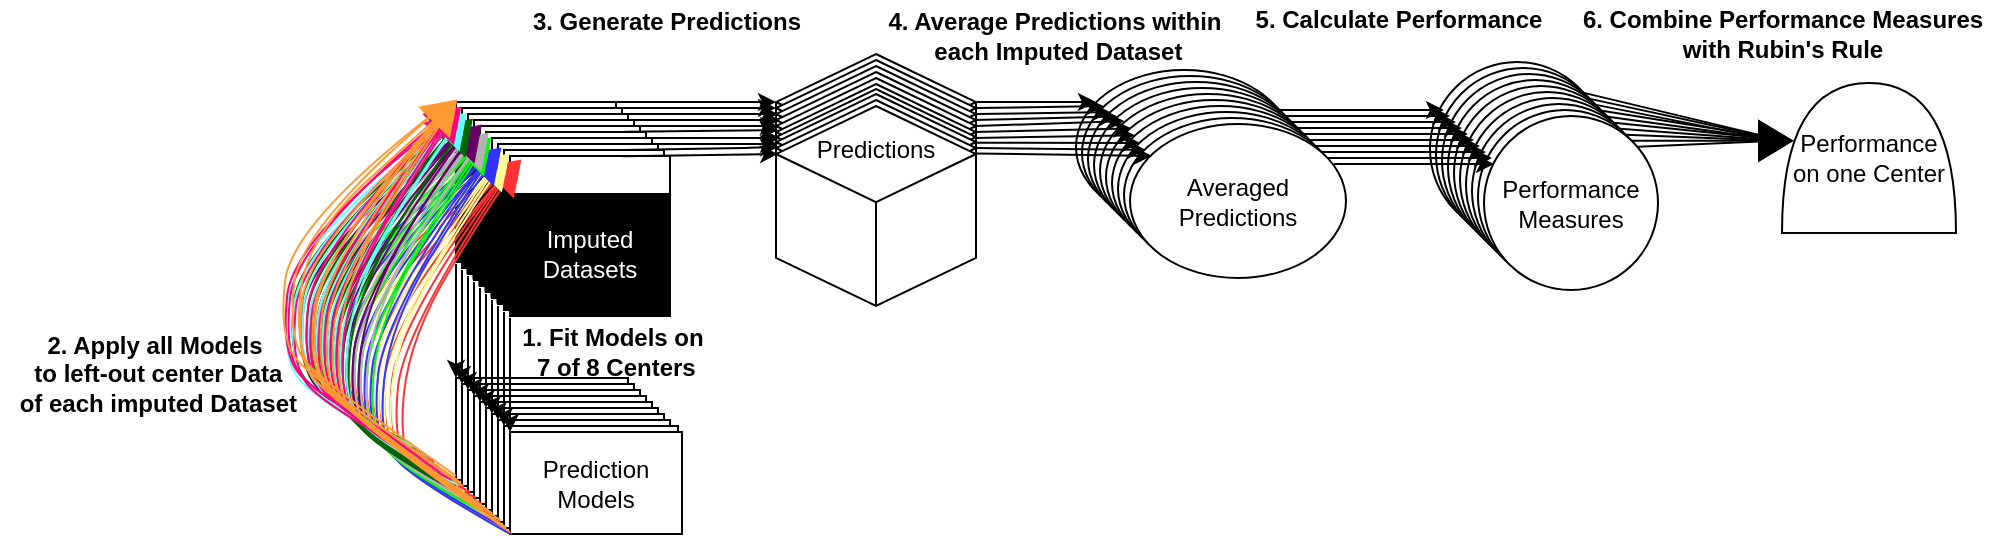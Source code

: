 <mxfile version="15.5.8" type="github">
  <diagram id="qTMZLpoKYqZFFdBukqcE" name="Page-1">
    <mxGraphModel dx="1188" dy="688" grid="1" gridSize="1" guides="1" tooltips="1" connect="1" arrows="1" fold="1" page="1" pageScale="1" pageWidth="827" pageHeight="1169" math="0" shadow="0">
      <root>
        <mxCell id="0" />
        <mxCell id="1" parent="0" />
        <mxCell id="gojqi_-S6UOqzGE8VvXa-165" value="" style="ellipse;whiteSpace=wrap;html=1;" vertex="1" parent="1">
          <mxGeometry x="583" y="95" width="108" height="77" as="geometry" />
        </mxCell>
        <mxCell id="gojqi_-S6UOqzGE8VvXa-166" value="" style="ellipse;whiteSpace=wrap;html=1;" vertex="1" parent="1">
          <mxGeometry x="586" y="98" width="108" height="77" as="geometry" />
        </mxCell>
        <mxCell id="gojqi_-S6UOqzGE8VvXa-167" value="" style="ellipse;whiteSpace=wrap;html=1;" vertex="1" parent="1">
          <mxGeometry x="589" y="101" width="108" height="77" as="geometry" />
        </mxCell>
        <mxCell id="gojqi_-S6UOqzGE8VvXa-168" value="" style="ellipse;whiteSpace=wrap;html=1;" vertex="1" parent="1">
          <mxGeometry x="592" y="104" width="108" height="77" as="geometry" />
        </mxCell>
        <mxCell id="gojqi_-S6UOqzGE8VvXa-169" value="" style="ellipse;whiteSpace=wrap;html=1;" vertex="1" parent="1">
          <mxGeometry x="595" y="107" width="108" height="77" as="geometry" />
        </mxCell>
        <mxCell id="gojqi_-S6UOqzGE8VvXa-170" value="" style="ellipse;whiteSpace=wrap;html=1;" vertex="1" parent="1">
          <mxGeometry x="598" y="110" width="108" height="77" as="geometry" />
        </mxCell>
        <mxCell id="gojqi_-S6UOqzGE8VvXa-171" value="" style="ellipse;whiteSpace=wrap;html=1;" vertex="1" parent="1">
          <mxGeometry x="601" y="113" width="108" height="77" as="geometry" />
        </mxCell>
        <mxCell id="gojqi_-S6UOqzGE8VvXa-172" value="" style="ellipse;whiteSpace=wrap;html=1;" vertex="1" parent="1">
          <mxGeometry x="604" y="116" width="108" height="77" as="geometry" />
        </mxCell>
        <mxCell id="gojqi_-S6UOqzGE8VvXa-173" value="" style="ellipse;whiteSpace=wrap;html=1;" vertex="1" parent="1">
          <mxGeometry x="607" y="119" width="108" height="77" as="geometry" />
        </mxCell>
        <mxCell id="gojqi_-S6UOqzGE8VvXa-176" value="Averaged&lt;br&gt;Predictions" style="ellipse;whiteSpace=wrap;html=1;" vertex="1" parent="1">
          <mxGeometry x="610" y="122" width="108" height="77" as="geometry" />
        </mxCell>
        <mxCell id="gojqi_-S6UOqzGE8VvXa-133" value="" style="whiteSpace=wrap;html=1;shape=mxgraph.basic.isocube;isoAngle=15;fontColor=#FFFFFF;strokeColor=#000000;fillColor=default;" vertex="1" parent="1">
          <mxGeometry x="433" y="87" width="100" height="100" as="geometry" />
        </mxCell>
        <mxCell id="gojqi_-S6UOqzGE8VvXa-142" value="" style="whiteSpace=wrap;html=1;shape=mxgraph.basic.isocube;isoAngle=15;fontColor=#FFFFFF;strokeColor=#000000;fillColor=default;" vertex="1" parent="1">
          <mxGeometry x="433" y="90" width="100" height="100" as="geometry" />
        </mxCell>
        <mxCell id="gojqi_-S6UOqzGE8VvXa-144" value="" style="whiteSpace=wrap;html=1;shape=mxgraph.basic.isocube;isoAngle=15;fontColor=#FFFFFF;strokeColor=#000000;fillColor=default;" vertex="1" parent="1">
          <mxGeometry x="433" y="93" width="100" height="100" as="geometry" />
        </mxCell>
        <mxCell id="gojqi_-S6UOqzGE8VvXa-145" value="" style="whiteSpace=wrap;html=1;shape=mxgraph.basic.isocube;isoAngle=15;fontColor=#FFFFFF;strokeColor=#000000;fillColor=default;" vertex="1" parent="1">
          <mxGeometry x="433" y="96" width="100" height="100" as="geometry" />
        </mxCell>
        <mxCell id="gojqi_-S6UOqzGE8VvXa-146" value="" style="whiteSpace=wrap;html=1;shape=mxgraph.basic.isocube;isoAngle=15;fontColor=#FFFFFF;strokeColor=#000000;fillColor=default;" vertex="1" parent="1">
          <mxGeometry x="433" y="99" width="100" height="100" as="geometry" />
        </mxCell>
        <mxCell id="gojqi_-S6UOqzGE8VvXa-147" value="" style="whiteSpace=wrap;html=1;shape=mxgraph.basic.isocube;isoAngle=15;fontColor=#FFFFFF;strokeColor=#000000;fillColor=default;" vertex="1" parent="1">
          <mxGeometry x="433" y="102" width="100" height="100" as="geometry" />
        </mxCell>
        <mxCell id="gojqi_-S6UOqzGE8VvXa-148" value="" style="whiteSpace=wrap;html=1;shape=mxgraph.basic.isocube;isoAngle=15;fontColor=#FFFFFF;strokeColor=#000000;fillColor=default;" vertex="1" parent="1">
          <mxGeometry x="433" y="104.5" width="100" height="100" as="geometry" />
        </mxCell>
        <mxCell id="gojqi_-S6UOqzGE8VvXa-149" value="" style="whiteSpace=wrap;html=1;shape=mxgraph.basic.isocube;isoAngle=15;fontColor=#FFFFFF;strokeColor=#000000;fillColor=default;" vertex="1" parent="1">
          <mxGeometry x="433" y="107" width="100" height="100" as="geometry" />
        </mxCell>
        <mxCell id="gojqi_-S6UOqzGE8VvXa-150" value="" style="whiteSpace=wrap;html=1;shape=mxgraph.basic.isocube;isoAngle=15;fontColor=#FFFFFF;strokeColor=#000000;fillColor=default;" vertex="1" parent="1">
          <mxGeometry x="433" y="110" width="100" height="100" as="geometry" />
        </mxCell>
        <mxCell id="gojqi_-S6UOqzGE8VvXa-151" value="&lt;font color=&quot;#000000&quot;&gt;Predictions&lt;br&gt;&lt;br&gt;&lt;br&gt;&lt;br&gt;&lt;br&gt;&lt;/font&gt;" style="whiteSpace=wrap;html=1;shape=mxgraph.basic.isocube;isoAngle=15;fontColor=#FFFFFF;strokeColor=#000000;fillColor=default;" vertex="1" parent="1">
          <mxGeometry x="433" y="113" width="100" height="100" as="geometry" />
        </mxCell>
        <mxCell id="gojqi_-S6UOqzGE8VvXa-11" value="Imputed&amp;nbsp;&lt;br&gt;Datasets" style="whiteSpace=wrap;html=1;aspect=fixed;" vertex="1" parent="1">
          <mxGeometry x="273" y="111" width="80" height="80" as="geometry" />
        </mxCell>
        <mxCell id="gojqi_-S6UOqzGE8VvXa-13" value="" style="rounded=0;whiteSpace=wrap;html=1;" vertex="1" parent="1">
          <mxGeometry x="273" y="249" width="86" height="51" as="geometry" />
        </mxCell>
        <mxCell id="gojqi_-S6UOqzGE8VvXa-14" value="" style="rounded=0;whiteSpace=wrap;html=1;" vertex="1" parent="1">
          <mxGeometry x="276" y="252" width="86" height="51" as="geometry" />
        </mxCell>
        <mxCell id="gojqi_-S6UOqzGE8VvXa-15" value="" style="rounded=0;whiteSpace=wrap;html=1;" vertex="1" parent="1">
          <mxGeometry x="279" y="255" width="86" height="51" as="geometry" />
        </mxCell>
        <mxCell id="gojqi_-S6UOqzGE8VvXa-16" value="" style="rounded=0;whiteSpace=wrap;html=1;" vertex="1" parent="1">
          <mxGeometry x="282" y="258" width="86" height="51" as="geometry" />
        </mxCell>
        <mxCell id="gojqi_-S6UOqzGE8VvXa-17" value="" style="rounded=0;whiteSpace=wrap;html=1;" vertex="1" parent="1">
          <mxGeometry x="285" y="261" width="86" height="51" as="geometry" />
        </mxCell>
        <mxCell id="gojqi_-S6UOqzGE8VvXa-18" value="" style="rounded=0;whiteSpace=wrap;html=1;" vertex="1" parent="1">
          <mxGeometry x="288" y="264" width="86" height="51" as="geometry" />
        </mxCell>
        <mxCell id="gojqi_-S6UOqzGE8VvXa-19" value="" style="rounded=0;whiteSpace=wrap;html=1;" vertex="1" parent="1">
          <mxGeometry x="291" y="267" width="86" height="51" as="geometry" />
        </mxCell>
        <mxCell id="gojqi_-S6UOqzGE8VvXa-20" value="" style="rounded=0;whiteSpace=wrap;html=1;" vertex="1" parent="1">
          <mxGeometry x="294" y="270" width="86" height="51" as="geometry" />
        </mxCell>
        <mxCell id="gojqi_-S6UOqzGE8VvXa-21" value="" style="rounded=0;whiteSpace=wrap;html=1;" vertex="1" parent="1">
          <mxGeometry x="297" y="273" width="87" height="51" as="geometry" />
        </mxCell>
        <mxCell id="gojqi_-S6UOqzGE8VvXa-22" value="Prediction Models" style="rounded=0;whiteSpace=wrap;html=1;" vertex="1" parent="1">
          <mxGeometry x="300" y="276" width="86" height="51" as="geometry" />
        </mxCell>
        <mxCell id="gojqi_-S6UOqzGE8VvXa-23" value="Imputed&amp;nbsp;&lt;br&gt;Datasets" style="whiteSpace=wrap;html=1;aspect=fixed;" vertex="1" parent="1">
          <mxGeometry x="276" y="114" width="80" height="80" as="geometry" />
        </mxCell>
        <mxCell id="gojqi_-S6UOqzGE8VvXa-24" value="Imputed&amp;nbsp;&lt;br&gt;Datasets" style="whiteSpace=wrap;html=1;aspect=fixed;" vertex="1" parent="1">
          <mxGeometry x="279" y="117" width="80" height="80" as="geometry" />
        </mxCell>
        <mxCell id="gojqi_-S6UOqzGE8VvXa-25" value="Imputed&amp;nbsp;&lt;br&gt;Datasets" style="whiteSpace=wrap;html=1;aspect=fixed;" vertex="1" parent="1">
          <mxGeometry x="282" y="120" width="80" height="80" as="geometry" />
        </mxCell>
        <mxCell id="gojqi_-S6UOqzGE8VvXa-26" value="Imputed&amp;nbsp;&lt;br&gt;Datasets" style="whiteSpace=wrap;html=1;aspect=fixed;" vertex="1" parent="1">
          <mxGeometry x="285" y="123" width="80" height="80" as="geometry" />
        </mxCell>
        <mxCell id="gojqi_-S6UOqzGE8VvXa-27" value="Imputed&amp;nbsp;&lt;br&gt;Datasets" style="whiteSpace=wrap;html=1;aspect=fixed;" vertex="1" parent="1">
          <mxGeometry x="288" y="126" width="80" height="80" as="geometry" />
        </mxCell>
        <mxCell id="gojqi_-S6UOqzGE8VvXa-28" value="Imputed&amp;nbsp;&lt;br&gt;Datasets" style="whiteSpace=wrap;html=1;aspect=fixed;" vertex="1" parent="1">
          <mxGeometry x="291" y="129" width="80" height="80" as="geometry" />
        </mxCell>
        <mxCell id="gojqi_-S6UOqzGE8VvXa-29" value="Imputed&amp;nbsp;&lt;br&gt;Datasets" style="whiteSpace=wrap;html=1;aspect=fixed;" vertex="1" parent="1">
          <mxGeometry x="294" y="132" width="80" height="80" as="geometry" />
        </mxCell>
        <mxCell id="gojqi_-S6UOqzGE8VvXa-30" value="Imputed&amp;nbsp;&lt;br&gt;Datasets" style="whiteSpace=wrap;html=1;aspect=fixed;" vertex="1" parent="1">
          <mxGeometry x="297" y="135" width="80" height="80" as="geometry" />
        </mxCell>
        <mxCell id="gojqi_-S6UOqzGE8VvXa-31" value="&lt;font color=&quot;#ffffff&quot;&gt;Imputed&amp;nbsp;&lt;br&gt;Datasets&lt;/font&gt;" style="whiteSpace=wrap;html=1;aspect=fixed;" vertex="1" parent="1">
          <mxGeometry x="300" y="138" width="80" height="80" as="geometry" />
        </mxCell>
        <mxCell id="gojqi_-S6UOqzGE8VvXa-49" value="" style="endArrow=classic;html=1;rounded=0;entryX=0;entryY=0;entryDx=0;entryDy=0;" edge="1" parent="1">
          <mxGeometry width="50" height="50" relative="1" as="geometry">
            <mxPoint x="297" y="216" as="sourcePoint" />
            <mxPoint x="297" y="273" as="targetPoint" />
            <Array as="points" />
          </mxGeometry>
        </mxCell>
        <mxCell id="gojqi_-S6UOqzGE8VvXa-50" value="" style="endArrow=classic;html=1;rounded=0;entryX=0;entryY=0;entryDx=0;entryDy=0;" edge="1" parent="1">
          <mxGeometry width="50" height="50" relative="1" as="geometry">
            <mxPoint x="300" y="219" as="sourcePoint" />
            <mxPoint x="300" y="276" as="targetPoint" />
            <Array as="points" />
          </mxGeometry>
        </mxCell>
        <mxCell id="gojqi_-S6UOqzGE8VvXa-51" value="2. Apply all Models&lt;br&gt;&amp;nbsp;to left-out center Data&lt;br&gt;&amp;nbsp;of each imputed Dataset" style="text;html=1;align=center;verticalAlign=middle;resizable=0;points=[];autosize=1;strokeColor=none;fillColor=none;fontStyle=1" vertex="1" parent="1">
          <mxGeometry x="45" y="223" width="153" height="47" as="geometry" />
        </mxCell>
        <mxCell id="gojqi_-S6UOqzGE8VvXa-53" value="1. Fit Models on&lt;br&gt;&amp;nbsp;7 of 8 Centers" style="text;html=1;align=center;verticalAlign=middle;resizable=0;points=[];autosize=1;strokeColor=none;fillColor=none;fontStyle=1" vertex="1" parent="1">
          <mxGeometry x="300" y="219" width="102" height="33" as="geometry" />
        </mxCell>
        <mxCell id="gojqi_-S6UOqzGE8VvXa-54" value="3. Generate Predictions" style="text;html=1;align=center;verticalAlign=middle;resizable=0;points=[];autosize=1;strokeColor=none;fillColor=none;fontStyle=1" vertex="1" parent="1">
          <mxGeometry x="306" y="61.5" width="144" height="18" as="geometry" />
        </mxCell>
        <mxCell id="gojqi_-S6UOqzGE8VvXa-74" value="" style="endArrow=classic;html=1;rounded=0;" edge="1" parent="1">
          <mxGeometry width="50" height="50" relative="1" as="geometry">
            <mxPoint x="533" y="111" as="sourcePoint" />
            <mxPoint x="593" y="111" as="targetPoint" />
          </mxGeometry>
        </mxCell>
        <mxCell id="gojqi_-S6UOqzGE8VvXa-75" value="" style="endArrow=classic;html=1;rounded=0;entryX=0.101;entryY=0.196;entryDx=0;entryDy=0;entryPerimeter=0;" edge="1" parent="1" target="gojqi_-S6UOqzGE8VvXa-166">
          <mxGeometry width="50" height="50" relative="1" as="geometry">
            <mxPoint x="533" y="114" as="sourcePoint" />
            <mxPoint x="596" y="113" as="targetPoint" />
          </mxGeometry>
        </mxCell>
        <mxCell id="gojqi_-S6UOqzGE8VvXa-76" value="" style="endArrow=classic;html=1;rounded=0;exitX=0;exitY=0;exitDx=100;exitDy=24.008;exitPerimeter=0;" edge="1" parent="1" source="gojqi_-S6UOqzGE8VvXa-144">
          <mxGeometry width="50" height="50" relative="1" as="geometry">
            <mxPoint x="533" y="116" as="sourcePoint" />
            <mxPoint x="600" y="116" as="targetPoint" />
          </mxGeometry>
        </mxCell>
        <mxCell id="gojqi_-S6UOqzGE8VvXa-77" value="" style="endArrow=classic;html=1;rounded=0;entryX=0.109;entryY=0.185;entryDx=0;entryDy=0;entryPerimeter=0;" edge="1" parent="1" target="gojqi_-S6UOqzGE8VvXa-168">
          <mxGeometry width="50" height="50" relative="1" as="geometry">
            <mxPoint x="532" y="120" as="sourcePoint" />
            <mxPoint x="614" y="120" as="targetPoint" />
          </mxGeometry>
        </mxCell>
        <mxCell id="gojqi_-S6UOqzGE8VvXa-78" value="" style="endArrow=classic;html=1;rounded=0;entryX=0.113;entryY=0.176;entryDx=0;entryDy=0;entryPerimeter=0;" edge="1" parent="1" target="gojqi_-S6UOqzGE8VvXa-169">
          <mxGeometry width="50" height="50" relative="1" as="geometry">
            <mxPoint x="533" y="123" as="sourcePoint" />
            <mxPoint x="615" y="123" as="targetPoint" />
          </mxGeometry>
        </mxCell>
        <mxCell id="gojqi_-S6UOqzGE8VvXa-79" value="" style="endArrow=classic;html=1;rounded=0;entryX=0.117;entryY=0.184;entryDx=0;entryDy=0;entryPerimeter=0;" edge="1" parent="1" target="gojqi_-S6UOqzGE8VvXa-170">
          <mxGeometry width="50" height="50" relative="1" as="geometry">
            <mxPoint x="532" y="126" as="sourcePoint" />
            <mxPoint x="614" y="126" as="targetPoint" />
          </mxGeometry>
        </mxCell>
        <mxCell id="gojqi_-S6UOqzGE8VvXa-80" value="" style="endArrow=classic;html=1;rounded=0;entryX=0.106;entryY=0.19;entryDx=0;entryDy=0;entryPerimeter=0;" edge="1" parent="1" target="gojqi_-S6UOqzGE8VvXa-171">
          <mxGeometry width="50" height="50" relative="1" as="geometry">
            <mxPoint x="532" y="129" as="sourcePoint" />
            <mxPoint x="614" y="129" as="targetPoint" />
          </mxGeometry>
        </mxCell>
        <mxCell id="gojqi_-S6UOqzGE8VvXa-81" value="" style="endArrow=classic;html=1;rounded=0;exitX=0.992;exitY=0.244;exitDx=0;exitDy=0;exitPerimeter=0;entryX=0.103;entryY=0.201;entryDx=0;entryDy=0;entryPerimeter=0;" edge="1" parent="1" source="gojqi_-S6UOqzGE8VvXa-149" target="gojqi_-S6UOqzGE8VvXa-172">
          <mxGeometry width="50" height="50" relative="1" as="geometry">
            <mxPoint x="535" y="132" as="sourcePoint" />
            <mxPoint x="617" y="132" as="targetPoint" />
          </mxGeometry>
        </mxCell>
        <mxCell id="gojqi_-S6UOqzGE8VvXa-82" value="" style="endArrow=classic;html=1;rounded=0;exitX=0;exitY=0;exitDx=100;exitDy=24.008;exitPerimeter=0;" edge="1" parent="1" source="gojqi_-S6UOqzGE8VvXa-150" target="gojqi_-S6UOqzGE8VvXa-173">
          <mxGeometry width="50" height="50" relative="1" as="geometry">
            <mxPoint x="538" y="135" as="sourcePoint" />
            <mxPoint x="620" y="135" as="targetPoint" />
            <Array as="points">
              <mxPoint x="618" y="135" />
            </Array>
          </mxGeometry>
        </mxCell>
        <mxCell id="gojqi_-S6UOqzGE8VvXa-83" value="" style="endArrow=classic;html=1;rounded=0;exitX=0.993;exitY=0.237;exitDx=0;exitDy=0;exitPerimeter=0;" edge="1" parent="1" source="gojqi_-S6UOqzGE8VvXa-151">
          <mxGeometry width="50" height="50" relative="1" as="geometry">
            <mxPoint x="541" y="138" as="sourcePoint" />
            <mxPoint x="621" y="138" as="targetPoint" />
          </mxGeometry>
        </mxCell>
        <mxCell id="gojqi_-S6UOqzGE8VvXa-84" value="4. Average Predictions within&lt;br&gt;&amp;nbsp;each Imputed Dataset" style="text;html=1;align=center;verticalAlign=middle;resizable=0;points=[];autosize=1;strokeColor=none;fillColor=none;fontStyle=1" vertex="1" parent="1">
          <mxGeometry x="483" y="61" width="178" height="33" as="geometry" />
        </mxCell>
        <mxCell id="gojqi_-S6UOqzGE8VvXa-85" value="" style="endArrow=classic;html=1;rounded=0;" edge="1" parent="1">
          <mxGeometry width="50" height="50" relative="1" as="geometry">
            <mxPoint x="837" y="106.43" as="sourcePoint" />
            <mxPoint x="937" y="130.43" as="targetPoint" />
          </mxGeometry>
        </mxCell>
        <mxCell id="gojqi_-S6UOqzGE8VvXa-86" value="" style="endArrow=classic;html=1;rounded=0;" edge="1" parent="1">
          <mxGeometry width="50" height="50" relative="1" as="geometry">
            <mxPoint x="840" y="109.43" as="sourcePoint" />
            <mxPoint x="937" y="130.43" as="targetPoint" />
          </mxGeometry>
        </mxCell>
        <mxCell id="gojqi_-S6UOqzGE8VvXa-87" value="" style="endArrow=classic;html=1;rounded=0;" edge="1" parent="1">
          <mxGeometry width="50" height="50" relative="1" as="geometry">
            <mxPoint x="843" y="112.43" as="sourcePoint" />
            <mxPoint x="934" y="130.43" as="targetPoint" />
          </mxGeometry>
        </mxCell>
        <mxCell id="gojqi_-S6UOqzGE8VvXa-88" value="" style="endArrow=classic;html=1;rounded=0;" edge="1" parent="1">
          <mxGeometry width="50" height="50" relative="1" as="geometry">
            <mxPoint x="846" y="115.43" as="sourcePoint" />
            <mxPoint x="940" y="130.43" as="targetPoint" />
          </mxGeometry>
        </mxCell>
        <mxCell id="gojqi_-S6UOqzGE8VvXa-89" value="" style="endArrow=classic;html=1;rounded=0;" edge="1" parent="1">
          <mxGeometry width="50" height="50" relative="1" as="geometry">
            <mxPoint x="849.0" y="118.43" as="sourcePoint" />
            <mxPoint x="937" y="130.43" as="targetPoint" />
          </mxGeometry>
        </mxCell>
        <mxCell id="gojqi_-S6UOqzGE8VvXa-90" value="" style="endArrow=classic;html=1;rounded=0;" edge="1" parent="1">
          <mxGeometry width="50" height="50" relative="1" as="geometry">
            <mxPoint x="852" y="121.43" as="sourcePoint" />
            <mxPoint x="940" y="130.43" as="targetPoint" />
          </mxGeometry>
        </mxCell>
        <mxCell id="gojqi_-S6UOqzGE8VvXa-91" value="" style="endArrow=classic;html=1;rounded=0;" edge="1" parent="1">
          <mxGeometry width="50" height="50" relative="1" as="geometry">
            <mxPoint x="855" y="124.43" as="sourcePoint" />
            <mxPoint x="937" y="130.43" as="targetPoint" />
          </mxGeometry>
        </mxCell>
        <mxCell id="gojqi_-S6UOqzGE8VvXa-92" value="" style="endArrow=classic;html=1;rounded=0;" edge="1" parent="1">
          <mxGeometry width="50" height="50" relative="1" as="geometry">
            <mxPoint x="858" y="127.43" as="sourcePoint" />
            <mxPoint x="937" y="130.43" as="targetPoint" />
          </mxGeometry>
        </mxCell>
        <mxCell id="gojqi_-S6UOqzGE8VvXa-93" value="" style="endArrow=classic;html=1;rounded=0;" edge="1" parent="1">
          <mxGeometry width="50" height="50" relative="1" as="geometry">
            <mxPoint x="861" y="130.43" as="sourcePoint" />
            <mxPoint x="940" y="130.43" as="targetPoint" />
          </mxGeometry>
        </mxCell>
        <mxCell id="gojqi_-S6UOqzGE8VvXa-94" value="" style="endArrow=classic;html=1;rounded=0;startArrow=none;" edge="1" parent="1" source="gojqi_-S6UOqzGE8VvXa-95">
          <mxGeometry width="50" height="50" relative="1" as="geometry">
            <mxPoint x="864.0" y="133.43" as="sourcePoint" />
            <mxPoint x="940" y="130.43" as="targetPoint" />
          </mxGeometry>
        </mxCell>
        <mxCell id="gojqi_-S6UOqzGE8VvXa-95" value="" style="verticalLabelPosition=bottom;verticalAlign=top;html=1;strokeWidth=2;shape=mxgraph.arrows2.arrow;dy=0.6;dx=40;notch=0;strokeColor=#000000;fillColor=#000000;" vertex="1" parent="1">
          <mxGeometry x="925" y="121.43" width="15" height="18" as="geometry" />
        </mxCell>
        <mxCell id="gojqi_-S6UOqzGE8VvXa-96" value="" style="endArrow=none;html=1;rounded=0;" edge="1" parent="1" target="gojqi_-S6UOqzGE8VvXa-95">
          <mxGeometry width="50" height="50" relative="1" as="geometry">
            <mxPoint x="864.0" y="133.43" as="sourcePoint" />
            <mxPoint x="940" y="130.43" as="targetPoint" />
          </mxGeometry>
        </mxCell>
        <mxCell id="gojqi_-S6UOqzGE8VvXa-97" value="6. Combine Performance Measures &lt;br&gt;with Rubin&#39;s Rule" style="text;html=1;align=center;verticalAlign=middle;resizable=0;points=[];autosize=1;strokeColor=none;fillColor=none;fontStyle=1" vertex="1" parent="1">
          <mxGeometry x="830" y="60.5" width="211" height="33" as="geometry" />
        </mxCell>
        <mxCell id="gojqi_-S6UOqzGE8VvXa-98" value="Performance on one Center" style="shape=or;whiteSpace=wrap;html=1;strokeColor=#000000;fillColor=#FFFFFF;gradientColor=none;rotation=0;direction=south;flipV=1;" vertex="1" parent="1">
          <mxGeometry x="936" y="101.5" width="87" height="75" as="geometry" />
        </mxCell>
        <mxCell id="gojqi_-S6UOqzGE8VvXa-114" value="Imputed Datasets" style="shape=ext;double=1;rounded=0;whiteSpace=wrap;html=1;fontColor=#FFFFFF;fillColor=#000000;" vertex="1" parent="1">
          <mxGeometry x="300" y="157" width="80" height="60" as="geometry" />
        </mxCell>
        <mxCell id="gojqi_-S6UOqzGE8VvXa-115" value="" style="shape=ext;double=1;rounded=0;whiteSpace=wrap;html=1;fontColor=#FFFFFF;fillColor=#000000;rotation=90;" vertex="1" parent="1">
          <mxGeometry x="267.75" y="182.25" width="61.45" height="2.5" as="geometry" />
        </mxCell>
        <mxCell id="gojqi_-S6UOqzGE8VvXa-122" value="" style="shape=ext;double=1;rounded=0;whiteSpace=wrap;html=1;fontColor=#FFFFFF;fillColor=#000000;rotation=90;" vertex="1" parent="1">
          <mxGeometry x="264.5" y="179.5" width="60.95" height="2.5" as="geometry" />
        </mxCell>
        <mxCell id="gojqi_-S6UOqzGE8VvXa-123" value="" style="shape=ext;double=1;rounded=0;whiteSpace=wrap;html=1;fontColor=#FFFFFF;fillColor=#000000;rotation=90;" vertex="1" parent="1">
          <mxGeometry x="261.5" y="176.5" width="60.95" height="2.5" as="geometry" />
        </mxCell>
        <mxCell id="gojqi_-S6UOqzGE8VvXa-124" value="" style="shape=ext;double=1;rounded=0;whiteSpace=wrap;html=1;fontColor=#FFFFFF;fillColor=#000000;rotation=90;" vertex="1" parent="1">
          <mxGeometry x="258.5" y="173.5" width="60.95" height="2.5" as="geometry" />
        </mxCell>
        <mxCell id="gojqi_-S6UOqzGE8VvXa-125" value="" style="shape=ext;double=1;rounded=0;whiteSpace=wrap;html=1;fontColor=#FFFFFF;fillColor=#000000;rotation=90;" vertex="1" parent="1">
          <mxGeometry x="255" y="170.5" width="61.95" height="2.5" as="geometry" />
        </mxCell>
        <mxCell id="gojqi_-S6UOqzGE8VvXa-126" value="" style="shape=ext;double=1;rounded=0;whiteSpace=wrap;html=1;fontColor=#FFFFFF;fillColor=#000000;rotation=90;" vertex="1" parent="1">
          <mxGeometry x="251.5" y="166.5" width="62.95" height="2.5" as="geometry" />
        </mxCell>
        <mxCell id="gojqi_-S6UOqzGE8VvXa-127" value="" style="shape=ext;double=1;rounded=0;whiteSpace=wrap;html=1;fontColor=#FFFFFF;fillColor=#000000;rotation=90;" vertex="1" parent="1">
          <mxGeometry x="247.5" y="162.75" width="64.95" height="2.5" as="geometry" />
        </mxCell>
        <mxCell id="gojqi_-S6UOqzGE8VvXa-128" value="" style="shape=ext;double=1;rounded=0;whiteSpace=wrap;html=1;fontColor=#FFFFFF;fillColor=#000000;rotation=90;" vertex="1" parent="1">
          <mxGeometry x="245.31" y="160.31" width="64.58" height="1.75" as="geometry" />
        </mxCell>
        <mxCell id="gojqi_-S6UOqzGE8VvXa-129" value="" style="shape=ext;double=1;rounded=0;whiteSpace=wrap;html=1;fontColor=#FFFFFF;fillColor=#000000;rotation=90;" vertex="1" parent="1">
          <mxGeometry x="242.06" y="156.82" width="64.07" height="2.25" as="geometry" />
        </mxCell>
        <mxCell id="gojqi_-S6UOqzGE8VvXa-12" value="" style="endArrow=classic;html=1;rounded=0;entryX=0;entryY=0;entryDx=0;entryDy=0;" edge="1" parent="1" target="gojqi_-S6UOqzGE8VvXa-13">
          <mxGeometry width="50" height="50" relative="1" as="geometry">
            <mxPoint x="273" y="192" as="sourcePoint" />
            <mxPoint x="276" y="246" as="targetPoint" />
            <Array as="points" />
          </mxGeometry>
        </mxCell>
        <mxCell id="gojqi_-S6UOqzGE8VvXa-32" value="" style="curved=1;endArrow=classic;html=1;rounded=0;entryX=-0.01;entryY=0.045;entryDx=0;entryDy=0;exitX=0;exitY=1;exitDx=0;exitDy=0;entryPerimeter=0;strokeColor=#FF3333;" edge="1" parent="1" target="gojqi_-S6UOqzGE8VvXa-31">
          <mxGeometry width="50" height="50" relative="1" as="geometry">
            <mxPoint x="274" y="300" as="sourcePoint" />
            <mxPoint x="274" y="191" as="targetPoint" />
            <Array as="points">
              <mxPoint x="235" y="279" />
              <mxPoint x="217" y="258" />
              <mxPoint x="223" y="201" />
            </Array>
          </mxGeometry>
        </mxCell>
        <mxCell id="gojqi_-S6UOqzGE8VvXa-33" value="" style="curved=1;endArrow=classic;html=1;rounded=0;entryX=-0.015;entryY=0.055;entryDx=0;entryDy=0;exitX=0;exitY=1;exitDx=0;exitDy=0;entryPerimeter=0;strokeColor=#FF3333;" edge="1" parent="1" target="gojqi_-S6UOqzGE8VvXa-31">
          <mxGeometry width="50" height="50" relative="1" as="geometry">
            <mxPoint x="277" y="303" as="sourcePoint" />
            <mxPoint x="277" y="194" as="targetPoint" />
            <Array as="points">
              <mxPoint x="238" y="282" />
              <mxPoint x="220" y="261" />
              <mxPoint x="226" y="204" />
            </Array>
          </mxGeometry>
        </mxCell>
        <mxCell id="gojqi_-S6UOqzGE8VvXa-34" value="" style="curved=1;endArrow=classic;html=1;rounded=0;entryX=0.01;entryY=0.05;entryDx=0;entryDy=0;exitX=0;exitY=1;exitDx=0;exitDy=0;entryPerimeter=0;strokeColor=#FF3333;" edge="1" parent="1" target="gojqi_-S6UOqzGE8VvXa-31">
          <mxGeometry width="50" height="50" relative="1" as="geometry">
            <mxPoint x="280" y="306" as="sourcePoint" />
            <mxPoint x="280" y="197" as="targetPoint" />
            <Array as="points">
              <mxPoint x="241" y="285" />
              <mxPoint x="223" y="264" />
              <mxPoint x="229" y="207" />
            </Array>
          </mxGeometry>
        </mxCell>
        <mxCell id="gojqi_-S6UOqzGE8VvXa-35" value="" style="curved=1;endArrow=classic;html=1;rounded=0;exitX=0;exitY=1;exitDx=0;exitDy=0;strokeColor=#FF3333;" edge="1" parent="1">
          <mxGeometry width="50" height="50" relative="1" as="geometry">
            <mxPoint x="283" y="309" as="sourcePoint" />
            <mxPoint x="300" y="142" as="targetPoint" />
            <Array as="points">
              <mxPoint x="244" y="288" />
              <mxPoint x="226" y="267" />
              <mxPoint x="232" y="210" />
            </Array>
          </mxGeometry>
        </mxCell>
        <mxCell id="gojqi_-S6UOqzGE8VvXa-36" value="" style="curved=1;endArrow=classic;html=1;rounded=0;entryX=0.005;entryY=0.045;entryDx=0;entryDy=0;exitX=0;exitY=1;exitDx=0;exitDy=0;entryPerimeter=0;strokeColor=#FF3333;" edge="1" parent="1" target="gojqi_-S6UOqzGE8VvXa-31">
          <mxGeometry width="50" height="50" relative="1" as="geometry">
            <mxPoint x="286" y="312" as="sourcePoint" />
            <mxPoint x="286" y="203" as="targetPoint" />
            <Array as="points">
              <mxPoint x="247" y="291" />
              <mxPoint x="229" y="270" />
              <mxPoint x="235" y="213" />
            </Array>
          </mxGeometry>
        </mxCell>
        <mxCell id="gojqi_-S6UOqzGE8VvXa-37" value="" style="curved=1;endArrow=classic;html=1;rounded=0;entryX=-0.005;entryY=0.08;entryDx=0;entryDy=0;exitX=0;exitY=1;exitDx=0;exitDy=0;entryPerimeter=0;strokeColor=#FF3333;" edge="1" parent="1" target="gojqi_-S6UOqzGE8VvXa-31">
          <mxGeometry width="50" height="50" relative="1" as="geometry">
            <mxPoint x="289" y="315" as="sourcePoint" />
            <mxPoint x="289" y="206" as="targetPoint" />
            <Array as="points">
              <mxPoint x="250" y="294" />
              <mxPoint x="232" y="273" />
              <mxPoint x="238" y="216" />
            </Array>
          </mxGeometry>
        </mxCell>
        <mxCell id="gojqi_-S6UOqzGE8VvXa-38" value="" style="curved=1;endArrow=classic;html=1;rounded=0;entryX=0.01;entryY=0.055;entryDx=0;entryDy=0;exitX=0;exitY=1;exitDx=0;exitDy=0;entryPerimeter=0;strokeColor=#FF3333;" edge="1" parent="1" target="gojqi_-S6UOqzGE8VvXa-31">
          <mxGeometry width="50" height="50" relative="1" as="geometry">
            <mxPoint x="292" y="318" as="sourcePoint" />
            <mxPoint x="292" y="209" as="targetPoint" />
            <Array as="points">
              <mxPoint x="253" y="297" />
              <mxPoint x="235" y="276" />
              <mxPoint x="241" y="219" />
            </Array>
          </mxGeometry>
        </mxCell>
        <mxCell id="gojqi_-S6UOqzGE8VvXa-39" value="" style="curved=1;endArrow=classic;html=1;rounded=0;exitX=0;exitY=1;exitDx=0;exitDy=0;strokeColor=#FF3333;" edge="1" parent="1">
          <mxGeometry width="50" height="50" relative="1" as="geometry">
            <mxPoint x="295" y="321" as="sourcePoint" />
            <mxPoint x="300" y="144" as="targetPoint" />
            <Array as="points">
              <mxPoint x="256" y="300" />
              <mxPoint x="238" y="279" />
              <mxPoint x="244" y="222" />
            </Array>
          </mxGeometry>
        </mxCell>
        <mxCell id="gojqi_-S6UOqzGE8VvXa-42" value="" style="endArrow=classic;html=1;rounded=0;entryX=0;entryY=0;entryDx=0;entryDy=0;" edge="1" parent="1">
          <mxGeometry width="50" height="50" relative="1" as="geometry">
            <mxPoint x="276" y="195" as="sourcePoint" />
            <mxPoint x="276" y="252" as="targetPoint" />
            <Array as="points" />
          </mxGeometry>
        </mxCell>
        <mxCell id="gojqi_-S6UOqzGE8VvXa-43" value="" style="endArrow=classic;html=1;rounded=0;entryX=0;entryY=0;entryDx=0;entryDy=0;" edge="1" parent="1">
          <mxGeometry width="50" height="50" relative="1" as="geometry">
            <mxPoint x="279" y="198" as="sourcePoint" />
            <mxPoint x="279" y="255" as="targetPoint" />
            <Array as="points" />
          </mxGeometry>
        </mxCell>
        <mxCell id="gojqi_-S6UOqzGE8VvXa-44" value="" style="endArrow=classic;html=1;rounded=0;entryX=0;entryY=0;entryDx=0;entryDy=0;" edge="1" parent="1">
          <mxGeometry width="50" height="50" relative="1" as="geometry">
            <mxPoint x="282" y="201" as="sourcePoint" />
            <mxPoint x="282" y="258" as="targetPoint" />
            <Array as="points" />
          </mxGeometry>
        </mxCell>
        <mxCell id="gojqi_-S6UOqzGE8VvXa-45" value="" style="endArrow=classic;html=1;rounded=0;entryX=0;entryY=0;entryDx=0;entryDy=0;" edge="1" parent="1">
          <mxGeometry width="50" height="50" relative="1" as="geometry">
            <mxPoint x="285" y="204" as="sourcePoint" />
            <mxPoint x="285" y="261" as="targetPoint" />
            <Array as="points" />
          </mxGeometry>
        </mxCell>
        <mxCell id="gojqi_-S6UOqzGE8VvXa-46" value="" style="endArrow=classic;html=1;rounded=0;entryX=0;entryY=0;entryDx=0;entryDy=0;" edge="1" parent="1">
          <mxGeometry width="50" height="50" relative="1" as="geometry">
            <mxPoint x="288" y="207" as="sourcePoint" />
            <mxPoint x="288" y="264" as="targetPoint" />
            <Array as="points" />
          </mxGeometry>
        </mxCell>
        <mxCell id="gojqi_-S6UOqzGE8VvXa-47" value="" style="endArrow=classic;html=1;rounded=0;entryX=0;entryY=0;entryDx=0;entryDy=0;" edge="1" parent="1">
          <mxGeometry width="50" height="50" relative="1" as="geometry">
            <mxPoint x="291" y="210" as="sourcePoint" />
            <mxPoint x="291" y="267" as="targetPoint" />
            <Array as="points" />
          </mxGeometry>
        </mxCell>
        <mxCell id="gojqi_-S6UOqzGE8VvXa-48" value="" style="endArrow=classic;html=1;rounded=0;entryX=0;entryY=0;entryDx=0;entryDy=0;" edge="1" parent="1">
          <mxGeometry width="50" height="50" relative="1" as="geometry">
            <mxPoint x="294" y="213" as="sourcePoint" />
            <mxPoint x="294" y="270" as="targetPoint" />
            <Array as="points" />
          </mxGeometry>
        </mxCell>
        <mxCell id="gojqi_-S6UOqzGE8VvXa-41" value="" style="curved=1;endArrow=classic;html=1;rounded=0;entryX=1.005;entryY=0.519;entryDx=0;entryDy=0;exitX=0;exitY=1;exitDx=0;exitDy=0;strokeColor=#FF3333;entryPerimeter=0;" edge="1" parent="1" target="gojqi_-S6UOqzGE8VvXa-130">
          <mxGeometry width="50" height="50" relative="1" as="geometry">
            <mxPoint x="301" y="327" as="sourcePoint" />
            <mxPoint x="301" y="218" as="targetPoint" />
            <Array as="points">
              <mxPoint x="262" y="306" />
              <mxPoint x="244" y="285" />
              <mxPoint x="250" y="228" />
              <mxPoint x="290" y="162" />
            </Array>
          </mxGeometry>
        </mxCell>
        <mxCell id="gojqi_-S6UOqzGE8VvXa-40" value="" style="curved=1;endArrow=classic;html=1;rounded=0;strokeColor=#FF3333;startArrow=none;entryX=0.843;entryY=0.489;entryDx=0;entryDy=0;entryPerimeter=0;" edge="1" parent="1" target="gojqi_-S6UOqzGE8VvXa-130">
          <mxGeometry width="50" height="50" relative="1" as="geometry">
            <mxPoint x="292" y="151" as="sourcePoint" />
            <mxPoint x="300" y="140" as="targetPoint" />
            <Array as="points" />
          </mxGeometry>
        </mxCell>
        <mxCell id="gojqi_-S6UOqzGE8VvXa-130" value="" style="shape=singleArrow;whiteSpace=wrap;html=1;fontColor=#FFFFFF;fillColor=#FF3333;strokeColor=#FF3333;arrowWidth=0.556;arrowSize=1;rotation=-45;" vertex="1" parent="1">
          <mxGeometry x="292.18" y="135.43" width="15.03" height="20.5" as="geometry" />
        </mxCell>
        <mxCell id="gojqi_-S6UOqzGE8VvXa-131" value="" style="curved=1;endArrow=none;html=1;rounded=0;exitX=0;exitY=1;exitDx=0;exitDy=0;strokeColor=#FF3333;" edge="1" parent="1" target="gojqi_-S6UOqzGE8VvXa-130">
          <mxGeometry width="50" height="50" relative="1" as="geometry">
            <mxPoint x="298" y="324" as="sourcePoint" />
            <mxPoint x="300" y="140" as="targetPoint" />
            <Array as="points">
              <mxPoint x="259" y="303" />
              <mxPoint x="241" y="282" />
              <mxPoint x="247" y="225" />
            </Array>
          </mxGeometry>
        </mxCell>
        <mxCell id="gojqi_-S6UOqzGE8VvXa-155" value="" style="endArrow=classic;html=1;rounded=0;fontColor=#FFFFFF;strokeColor=#000000;exitX=1;exitY=0;exitDx=0;exitDy=0;" edge="1" parent="1" source="gojqi_-S6UOqzGE8VvXa-11">
          <mxGeometry width="50" height="50" relative="1" as="geometry">
            <mxPoint x="363" y="167" as="sourcePoint" />
            <mxPoint x="433" y="111" as="targetPoint" />
          </mxGeometry>
        </mxCell>
        <mxCell id="gojqi_-S6UOqzGE8VvXa-156" value="" style="endArrow=classic;html=1;rounded=0;entryX=0;entryY=0;entryDx=0;entryDy=24.008;entryPerimeter=0;exitX=1;exitY=0;exitDx=0;exitDy=0;" edge="1" parent="1" source="gojqi_-S6UOqzGE8VvXa-23" target="gojqi_-S6UOqzGE8VvXa-142">
          <mxGeometry width="50" height="50" relative="1" as="geometry">
            <mxPoint x="382" y="140" as="sourcePoint" />
            <mxPoint x="438.4" y="141.6" as="targetPoint" />
          </mxGeometry>
        </mxCell>
        <mxCell id="gojqi_-S6UOqzGE8VvXa-157" value="" style="endArrow=classic;html=1;rounded=0;entryX=0;entryY=0;entryDx=0;entryDy=24.008;entryPerimeter=0;exitX=1;exitY=0;exitDx=0;exitDy=0;" edge="1" parent="1">
          <mxGeometry width="50" height="50" relative="1" as="geometry">
            <mxPoint x="357" y="117" as="sourcePoint" />
            <mxPoint x="434" y="117.008" as="targetPoint" />
          </mxGeometry>
        </mxCell>
        <mxCell id="gojqi_-S6UOqzGE8VvXa-158" value="" style="endArrow=classic;html=1;rounded=0;entryX=0;entryY=0;entryDx=0;entryDy=24.008;entryPerimeter=0;exitX=1;exitY=0;exitDx=0;exitDy=0;" edge="1" parent="1">
          <mxGeometry width="50" height="50" relative="1" as="geometry">
            <mxPoint x="358" y="120" as="sourcePoint" />
            <mxPoint x="435" y="120.008" as="targetPoint" />
          </mxGeometry>
        </mxCell>
        <mxCell id="gojqi_-S6UOqzGE8VvXa-159" value="" style="endArrow=classic;html=1;rounded=0;entryX=0;entryY=0;entryDx=0;entryDy=24.008;entryPerimeter=0;exitX=1;exitY=0;exitDx=0;exitDy=0;" edge="1" parent="1">
          <mxGeometry width="50" height="50" relative="1" as="geometry">
            <mxPoint x="357" y="123" as="sourcePoint" />
            <mxPoint x="434" y="123.008" as="targetPoint" />
          </mxGeometry>
        </mxCell>
        <mxCell id="gojqi_-S6UOqzGE8VvXa-160" value="" style="endArrow=classic;html=1;rounded=0;entryX=0;entryY=0;entryDx=0;entryDy=24.008;entryPerimeter=0;exitX=0.868;exitY=-0.002;exitDx=0;exitDy=0;exitPerimeter=0;" edge="1" parent="1" source="gojqi_-S6UOqzGE8VvXa-27">
          <mxGeometry width="50" height="50" relative="1" as="geometry">
            <mxPoint x="357" y="125" as="sourcePoint" />
            <mxPoint x="434" y="125.008" as="targetPoint" />
          </mxGeometry>
        </mxCell>
        <mxCell id="gojqi_-S6UOqzGE8VvXa-161" value="" style="endArrow=classic;html=1;rounded=0;entryX=0;entryY=0;entryDx=0;entryDy=24.008;entryPerimeter=0;exitX=1;exitY=0;exitDx=0;exitDy=0;" edge="1" parent="1">
          <mxGeometry width="50" height="50" relative="1" as="geometry">
            <mxPoint x="358" y="129" as="sourcePoint" />
            <mxPoint x="435" y="129.008" as="targetPoint" />
          </mxGeometry>
        </mxCell>
        <mxCell id="gojqi_-S6UOqzGE8VvXa-162" value="" style="endArrow=classic;html=1;rounded=0;entryX=0;entryY=0;entryDx=0;entryDy=24.008;entryPerimeter=0;" edge="1" parent="1">
          <mxGeometry width="50" height="50" relative="1" as="geometry">
            <mxPoint x="357" y="132" as="sourcePoint" />
            <mxPoint x="434" y="132.008" as="targetPoint" />
          </mxGeometry>
        </mxCell>
        <mxCell id="gojqi_-S6UOqzGE8VvXa-163" value="" style="endArrow=classic;html=1;rounded=0;entryX=0;entryY=0;entryDx=0;entryDy=24.008;entryPerimeter=0;exitX=0.75;exitY=0;exitDx=0;exitDy=0;" edge="1" parent="1" source="gojqi_-S6UOqzGE8VvXa-30">
          <mxGeometry width="50" height="50" relative="1" as="geometry">
            <mxPoint x="357" y="133.46" as="sourcePoint" />
            <mxPoint x="434" y="133.468" as="targetPoint" />
            <Array as="points">
              <mxPoint x="417" y="134" />
            </Array>
          </mxGeometry>
        </mxCell>
        <mxCell id="gojqi_-S6UOqzGE8VvXa-164" value="" style="endArrow=classic;html=1;rounded=0;entryX=0;entryY=0;entryDx=0;entryDy=24.008;entryPerimeter=0;exitX=0.706;exitY=0.001;exitDx=0;exitDy=0;exitPerimeter=0;" edge="1" parent="1" source="gojqi_-S6UOqzGE8VvXa-31">
          <mxGeometry width="50" height="50" relative="1" as="geometry">
            <mxPoint x="357" y="136.96" as="sourcePoint" />
            <mxPoint x="434" y="136.968" as="targetPoint" />
          </mxGeometry>
        </mxCell>
        <mxCell id="gojqi_-S6UOqzGE8VvXa-187" value="5. Calculate Performance" style="text;html=1;align=center;verticalAlign=middle;resizable=0;points=[];autosize=1;strokeColor=none;fillColor=none;fontStyle=1" vertex="1" parent="1">
          <mxGeometry x="667" y="60.5" width="154" height="19" as="geometry" />
        </mxCell>
        <mxCell id="gojqi_-S6UOqzGE8VvXa-212" value="" style="ellipse;whiteSpace=wrap;html=1;aspect=fixed;" vertex="1" parent="1">
          <mxGeometry x="760" y="91" width="87" height="87" as="geometry" />
        </mxCell>
        <mxCell id="gojqi_-S6UOqzGE8VvXa-213" value="" style="ellipse;whiteSpace=wrap;html=1;aspect=fixed;" vertex="1" parent="1">
          <mxGeometry x="763" y="94" width="87" height="87" as="geometry" />
        </mxCell>
        <mxCell id="gojqi_-S6UOqzGE8VvXa-214" value="" style="ellipse;whiteSpace=wrap;html=1;aspect=fixed;" vertex="1" parent="1">
          <mxGeometry x="766" y="97" width="87" height="87" as="geometry" />
        </mxCell>
        <mxCell id="gojqi_-S6UOqzGE8VvXa-215" value="" style="ellipse;whiteSpace=wrap;html=1;aspect=fixed;" vertex="1" parent="1">
          <mxGeometry x="769" y="100" width="87" height="87" as="geometry" />
        </mxCell>
        <mxCell id="gojqi_-S6UOqzGE8VvXa-216" value="" style="ellipse;whiteSpace=wrap;html=1;aspect=fixed;" vertex="1" parent="1">
          <mxGeometry x="772" y="103" width="87" height="87" as="geometry" />
        </mxCell>
        <mxCell id="gojqi_-S6UOqzGE8VvXa-217" value="" style="ellipse;whiteSpace=wrap;html=1;aspect=fixed;" vertex="1" parent="1">
          <mxGeometry x="775" y="106" width="87" height="87" as="geometry" />
        </mxCell>
        <mxCell id="gojqi_-S6UOqzGE8VvXa-218" value="" style="ellipse;whiteSpace=wrap;html=1;aspect=fixed;" vertex="1" parent="1">
          <mxGeometry x="778" y="109" width="87" height="87" as="geometry" />
        </mxCell>
        <mxCell id="gojqi_-S6UOqzGE8VvXa-219" value="" style="ellipse;whiteSpace=wrap;html=1;aspect=fixed;" vertex="1" parent="1">
          <mxGeometry x="781" y="112" width="87" height="87" as="geometry" />
        </mxCell>
        <mxCell id="gojqi_-S6UOqzGE8VvXa-220" value="" style="ellipse;whiteSpace=wrap;html=1;aspect=fixed;" vertex="1" parent="1">
          <mxGeometry x="784" y="115" width="87" height="87" as="geometry" />
        </mxCell>
        <mxCell id="gojqi_-S6UOqzGE8VvXa-221" value="Performance&lt;br&gt;Measures" style="ellipse;whiteSpace=wrap;html=1;aspect=fixed;" vertex="1" parent="1">
          <mxGeometry x="787" y="118" width="87" height="87" as="geometry" />
        </mxCell>
        <mxCell id="gojqi_-S6UOqzGE8VvXa-222" value="" style="endArrow=classic;html=1;rounded=0;" edge="1" parent="1">
          <mxGeometry width="50" height="50" relative="1" as="geometry">
            <mxPoint x="685" y="115" as="sourcePoint" />
            <mxPoint x="767" y="115" as="targetPoint" />
          </mxGeometry>
        </mxCell>
        <mxCell id="gojqi_-S6UOqzGE8VvXa-223" value="" style="endArrow=classic;html=1;rounded=0;" edge="1" parent="1">
          <mxGeometry width="50" height="50" relative="1" as="geometry">
            <mxPoint x="688" y="118" as="sourcePoint" />
            <mxPoint x="770" y="118" as="targetPoint" />
          </mxGeometry>
        </mxCell>
        <mxCell id="gojqi_-S6UOqzGE8VvXa-224" value="" style="endArrow=classic;html=1;rounded=0;" edge="1" parent="1">
          <mxGeometry width="50" height="50" relative="1" as="geometry">
            <mxPoint x="691" y="121" as="sourcePoint" />
            <mxPoint x="773" y="121" as="targetPoint" />
          </mxGeometry>
        </mxCell>
        <mxCell id="gojqi_-S6UOqzGE8VvXa-225" value="" style="endArrow=classic;html=1;rounded=0;" edge="1" parent="1">
          <mxGeometry width="50" height="50" relative="1" as="geometry">
            <mxPoint x="694" y="124" as="sourcePoint" />
            <mxPoint x="776" y="124" as="targetPoint" />
          </mxGeometry>
        </mxCell>
        <mxCell id="gojqi_-S6UOqzGE8VvXa-226" value="" style="endArrow=classic;html=1;rounded=0;" edge="1" parent="1">
          <mxGeometry width="50" height="50" relative="1" as="geometry">
            <mxPoint x="697" y="127" as="sourcePoint" />
            <mxPoint x="779" y="127" as="targetPoint" />
          </mxGeometry>
        </mxCell>
        <mxCell id="gojqi_-S6UOqzGE8VvXa-227" value="" style="endArrow=classic;html=1;rounded=0;" edge="1" parent="1">
          <mxGeometry width="50" height="50" relative="1" as="geometry">
            <mxPoint x="700" y="130" as="sourcePoint" />
            <mxPoint x="782" y="130" as="targetPoint" />
          </mxGeometry>
        </mxCell>
        <mxCell id="gojqi_-S6UOqzGE8VvXa-228" value="" style="endArrow=classic;html=1;rounded=0;" edge="1" parent="1">
          <mxGeometry width="50" height="50" relative="1" as="geometry">
            <mxPoint x="703" y="133" as="sourcePoint" />
            <mxPoint x="785" y="133" as="targetPoint" />
          </mxGeometry>
        </mxCell>
        <mxCell id="gojqi_-S6UOqzGE8VvXa-229" value="" style="endArrow=classic;html=1;rounded=0;" edge="1" parent="1">
          <mxGeometry width="50" height="50" relative="1" as="geometry">
            <mxPoint x="706" y="136" as="sourcePoint" />
            <mxPoint x="788" y="136" as="targetPoint" />
          </mxGeometry>
        </mxCell>
        <mxCell id="gojqi_-S6UOqzGE8VvXa-230" value="" style="endArrow=classic;html=1;rounded=0;" edge="1" parent="1">
          <mxGeometry width="50" height="50" relative="1" as="geometry">
            <mxPoint x="709" y="139" as="sourcePoint" />
            <mxPoint x="791" y="139" as="targetPoint" />
          </mxGeometry>
        </mxCell>
        <mxCell id="gojqi_-S6UOqzGE8VvXa-231" value="" style="endArrow=classic;html=1;rounded=0;" edge="1" parent="1">
          <mxGeometry width="50" height="50" relative="1" as="geometry">
            <mxPoint x="712" y="142" as="sourcePoint" />
            <mxPoint x="792" y="142" as="targetPoint" />
          </mxGeometry>
        </mxCell>
        <mxCell id="gojqi_-S6UOqzGE8VvXa-232" value="" style="curved=1;endArrow=classic;html=1;rounded=0;entryX=-0.01;entryY=0.045;entryDx=0;entryDy=0;exitX=0;exitY=1;exitDx=0;exitDy=0;entryPerimeter=0;strokeColor=#FFFF99;" edge="1" parent="1">
          <mxGeometry width="50" height="50" relative="1" as="geometry">
            <mxPoint x="268" y="297.0" as="sourcePoint" />
            <mxPoint x="293.2" y="138.6" as="targetPoint" />
            <Array as="points">
              <mxPoint x="229" y="276" />
              <mxPoint x="211" y="255" />
              <mxPoint x="217" y="198" />
            </Array>
          </mxGeometry>
        </mxCell>
        <mxCell id="gojqi_-S6UOqzGE8VvXa-233" value="" style="curved=1;endArrow=classic;html=1;rounded=0;entryX=-0.015;entryY=0.055;entryDx=0;entryDy=0;exitX=0;exitY=1;exitDx=0;exitDy=0;entryPerimeter=0;strokeColor=#FFFF99;" edge="1" parent="1">
          <mxGeometry width="50" height="50" relative="1" as="geometry">
            <mxPoint x="271" y="300" as="sourcePoint" />
            <mxPoint x="292.8" y="139.4" as="targetPoint" />
            <Array as="points">
              <mxPoint x="232" y="279" />
              <mxPoint x="214" y="258" />
              <mxPoint x="220" y="201" />
            </Array>
          </mxGeometry>
        </mxCell>
        <mxCell id="gojqi_-S6UOqzGE8VvXa-234" value="" style="curved=1;endArrow=classic;html=1;rounded=0;entryX=0.01;entryY=0.05;entryDx=0;entryDy=0;exitX=0;exitY=1;exitDx=0;exitDy=0;entryPerimeter=0;strokeColor=#FFFF99;" edge="1" parent="1">
          <mxGeometry width="50" height="50" relative="1" as="geometry">
            <mxPoint x="274" y="303.0" as="sourcePoint" />
            <mxPoint x="294.8" y="139" as="targetPoint" />
            <Array as="points">
              <mxPoint x="235" y="282" />
              <mxPoint x="217" y="261" />
              <mxPoint x="223" y="204" />
            </Array>
          </mxGeometry>
        </mxCell>
        <mxCell id="gojqi_-S6UOqzGE8VvXa-235" value="" style="curved=1;endArrow=classic;html=1;rounded=0;exitX=0;exitY=1;exitDx=0;exitDy=0;strokeColor=#FFFF99;" edge="1" parent="1">
          <mxGeometry width="50" height="50" relative="1" as="geometry">
            <mxPoint x="277" y="306" as="sourcePoint" />
            <mxPoint x="294" y="139" as="targetPoint" />
            <Array as="points">
              <mxPoint x="238" y="285" />
              <mxPoint x="220" y="264" />
              <mxPoint x="226" y="207" />
            </Array>
          </mxGeometry>
        </mxCell>
        <mxCell id="gojqi_-S6UOqzGE8VvXa-236" value="" style="curved=1;endArrow=classic;html=1;rounded=0;entryX=0.005;entryY=0.045;entryDx=0;entryDy=0;exitX=0;exitY=1;exitDx=0;exitDy=0;entryPerimeter=0;strokeColor=#FFFF99;" edge="1" parent="1">
          <mxGeometry width="50" height="50" relative="1" as="geometry">
            <mxPoint x="280" y="309" as="sourcePoint" />
            <mxPoint x="294.4" y="138.6" as="targetPoint" />
            <Array as="points">
              <mxPoint x="241" y="288" />
              <mxPoint x="223" y="267" />
              <mxPoint x="229" y="210" />
            </Array>
          </mxGeometry>
        </mxCell>
        <mxCell id="gojqi_-S6UOqzGE8VvXa-237" value="" style="curved=1;endArrow=classic;html=1;rounded=0;entryX=-0.005;entryY=0.08;entryDx=0;entryDy=0;exitX=0;exitY=1;exitDx=0;exitDy=0;entryPerimeter=0;strokeColor=#FFFF99;" edge="1" parent="1">
          <mxGeometry width="50" height="50" relative="1" as="geometry">
            <mxPoint x="283" y="312.0" as="sourcePoint" />
            <mxPoint x="293.6" y="141.4" as="targetPoint" />
            <Array as="points">
              <mxPoint x="244" y="291" />
              <mxPoint x="226" y="270" />
              <mxPoint x="232" y="213" />
            </Array>
          </mxGeometry>
        </mxCell>
        <mxCell id="gojqi_-S6UOqzGE8VvXa-238" value="" style="curved=1;endArrow=classic;html=1;rounded=0;entryX=0.01;entryY=0.055;entryDx=0;entryDy=0;exitX=0;exitY=1;exitDx=0;exitDy=0;entryPerimeter=0;strokeColor=#FFFF99;" edge="1" parent="1">
          <mxGeometry width="50" height="50" relative="1" as="geometry">
            <mxPoint x="286" y="315" as="sourcePoint" />
            <mxPoint x="294.8" y="139.4" as="targetPoint" />
            <Array as="points">
              <mxPoint x="247" y="294" />
              <mxPoint x="229" y="273" />
              <mxPoint x="235" y="216" />
            </Array>
          </mxGeometry>
        </mxCell>
        <mxCell id="gojqi_-S6UOqzGE8VvXa-239" value="" style="curved=1;endArrow=classic;html=1;rounded=0;exitX=0;exitY=1;exitDx=0;exitDy=0;strokeColor=#FFFF99;" edge="1" parent="1">
          <mxGeometry width="50" height="50" relative="1" as="geometry">
            <mxPoint x="289" y="318.0" as="sourcePoint" />
            <mxPoint x="294" y="141" as="targetPoint" />
            <Array as="points">
              <mxPoint x="250" y="297" />
              <mxPoint x="232" y="276" />
              <mxPoint x="238" y="219" />
            </Array>
          </mxGeometry>
        </mxCell>
        <mxCell id="gojqi_-S6UOqzGE8VvXa-240" value="" style="curved=1;endArrow=classic;html=1;rounded=0;entryX=1.005;entryY=0.519;entryDx=0;entryDy=0;exitX=0;exitY=1;exitDx=0;exitDy=0;strokeColor=#FFFF99;entryPerimeter=0;" edge="1" parent="1" target="gojqi_-S6UOqzGE8VvXa-241">
          <mxGeometry width="50" height="50" relative="1" as="geometry">
            <mxPoint x="295" y="324" as="sourcePoint" />
            <mxPoint x="295" y="215" as="targetPoint" />
            <Array as="points">
              <mxPoint x="256" y="303" />
              <mxPoint x="238" y="282" />
              <mxPoint x="244" y="225" />
              <mxPoint x="284" y="159" />
            </Array>
          </mxGeometry>
        </mxCell>
        <mxCell id="gojqi_-S6UOqzGE8VvXa-241" value="" style="shape=singleArrow;whiteSpace=wrap;html=1;fontColor=#FFFFFF;fillColor=#FFFF99;strokeColor=#FFFF99;arrowWidth=0.556;arrowSize=1;rotation=-45;" vertex="1" parent="1">
          <mxGeometry x="286.18" y="132.43" width="15.03" height="20.5" as="geometry" />
        </mxCell>
        <mxCell id="gojqi_-S6UOqzGE8VvXa-242" value="" style="curved=1;endArrow=none;html=1;rounded=0;exitX=0;exitY=1;exitDx=0;exitDy=0;strokeColor=#FFFF99;" edge="1" parent="1" target="gojqi_-S6UOqzGE8VvXa-241" source="gojqi_-S6UOqzGE8VvXa-21">
          <mxGeometry width="50" height="50" relative="1" as="geometry">
            <mxPoint x="292" y="321" as="sourcePoint" />
            <mxPoint x="294" y="137" as="targetPoint" />
            <Array as="points">
              <mxPoint x="253" y="300" />
              <mxPoint x="235" y="279" />
              <mxPoint x="241" y="222" />
            </Array>
          </mxGeometry>
        </mxCell>
        <mxCell id="gojqi_-S6UOqzGE8VvXa-243" value="" style="curved=1;endArrow=classic;html=1;rounded=0;entryX=-0.01;entryY=0.045;entryDx=0;entryDy=0;exitX=0;exitY=1;exitDx=0;exitDy=0;entryPerimeter=0;strokeColor=#3333FF;" edge="1" parent="1">
          <mxGeometry width="50" height="50" relative="1" as="geometry">
            <mxPoint x="264" y="294.0" as="sourcePoint" />
            <mxPoint x="289.2" y="135.6" as="targetPoint" />
            <Array as="points">
              <mxPoint x="225" y="273" />
              <mxPoint x="207" y="252" />
              <mxPoint x="213" y="195" />
            </Array>
          </mxGeometry>
        </mxCell>
        <mxCell id="gojqi_-S6UOqzGE8VvXa-244" value="" style="curved=1;endArrow=classic;html=1;rounded=0;entryX=-0.015;entryY=0.055;entryDx=0;entryDy=0;exitX=0;exitY=1;exitDx=0;exitDy=0;entryPerimeter=0;strokeColor=#3333FF;" edge="1" parent="1">
          <mxGeometry width="50" height="50" relative="1" as="geometry">
            <mxPoint x="267" y="297" as="sourcePoint" />
            <mxPoint x="288.8" y="136.4" as="targetPoint" />
            <Array as="points">
              <mxPoint x="228" y="276" />
              <mxPoint x="210" y="255" />
              <mxPoint x="216" y="198" />
            </Array>
          </mxGeometry>
        </mxCell>
        <mxCell id="gojqi_-S6UOqzGE8VvXa-245" value="" style="curved=1;endArrow=classic;html=1;rounded=0;entryX=0.01;entryY=0.05;entryDx=0;entryDy=0;exitX=0;exitY=1;exitDx=0;exitDy=0;entryPerimeter=0;strokeColor=#3333FF;" edge="1" parent="1">
          <mxGeometry width="50" height="50" relative="1" as="geometry">
            <mxPoint x="270" y="300.0" as="sourcePoint" />
            <mxPoint x="290.8" y="136" as="targetPoint" />
            <Array as="points">
              <mxPoint x="231" y="279" />
              <mxPoint x="213" y="258" />
              <mxPoint x="219" y="201" />
            </Array>
          </mxGeometry>
        </mxCell>
        <mxCell id="gojqi_-S6UOqzGE8VvXa-246" value="" style="curved=1;endArrow=classic;html=1;rounded=0;exitX=0;exitY=1;exitDx=0;exitDy=0;strokeColor=#3333FF;" edge="1" parent="1">
          <mxGeometry width="50" height="50" relative="1" as="geometry">
            <mxPoint x="273" y="303" as="sourcePoint" />
            <mxPoint x="290" y="136" as="targetPoint" />
            <Array as="points">
              <mxPoint x="234" y="282" />
              <mxPoint x="216" y="261" />
              <mxPoint x="222" y="204" />
            </Array>
          </mxGeometry>
        </mxCell>
        <mxCell id="gojqi_-S6UOqzGE8VvXa-247" value="" style="curved=1;endArrow=classic;html=1;rounded=0;entryX=0.005;entryY=0.045;entryDx=0;entryDy=0;exitX=0;exitY=1;exitDx=0;exitDy=0;entryPerimeter=0;strokeColor=#3333FF;" edge="1" parent="1">
          <mxGeometry width="50" height="50" relative="1" as="geometry">
            <mxPoint x="276" y="306" as="sourcePoint" />
            <mxPoint x="290.4" y="135.6" as="targetPoint" />
            <Array as="points">
              <mxPoint x="237" y="285" />
              <mxPoint x="219" y="264" />
              <mxPoint x="225" y="207" />
            </Array>
          </mxGeometry>
        </mxCell>
        <mxCell id="gojqi_-S6UOqzGE8VvXa-248" value="" style="curved=1;endArrow=classic;html=1;rounded=0;entryX=-0.005;entryY=0.08;entryDx=0;entryDy=0;exitX=0;exitY=1;exitDx=0;exitDy=0;entryPerimeter=0;strokeColor=#3333FF;" edge="1" parent="1">
          <mxGeometry width="50" height="50" relative="1" as="geometry">
            <mxPoint x="279" y="309.0" as="sourcePoint" />
            <mxPoint x="289.6" y="138.4" as="targetPoint" />
            <Array as="points">
              <mxPoint x="240" y="288" />
              <mxPoint x="222" y="267" />
              <mxPoint x="228" y="210" />
            </Array>
          </mxGeometry>
        </mxCell>
        <mxCell id="gojqi_-S6UOqzGE8VvXa-249" value="" style="curved=1;endArrow=classic;html=1;rounded=0;entryX=0.01;entryY=0.055;entryDx=0;entryDy=0;exitX=0;exitY=1;exitDx=0;exitDy=0;entryPerimeter=0;strokeColor=#3333FF;" edge="1" parent="1">
          <mxGeometry width="50" height="50" relative="1" as="geometry">
            <mxPoint x="282" y="312" as="sourcePoint" />
            <mxPoint x="290.8" y="136.4" as="targetPoint" />
            <Array as="points">
              <mxPoint x="243" y="291" />
              <mxPoint x="225" y="270" />
              <mxPoint x="231" y="213" />
            </Array>
          </mxGeometry>
        </mxCell>
        <mxCell id="gojqi_-S6UOqzGE8VvXa-250" value="" style="curved=1;endArrow=classic;html=1;rounded=0;exitX=0;exitY=1;exitDx=0;exitDy=0;strokeColor=#3333FF;" edge="1" parent="1">
          <mxGeometry width="50" height="50" relative="1" as="geometry">
            <mxPoint x="285" y="315.0" as="sourcePoint" />
            <mxPoint x="290" y="138" as="targetPoint" />
            <Array as="points">
              <mxPoint x="246" y="294" />
              <mxPoint x="228" y="273" />
              <mxPoint x="234" y="216" />
            </Array>
          </mxGeometry>
        </mxCell>
        <mxCell id="gojqi_-S6UOqzGE8VvXa-251" value="" style="curved=1;endArrow=classic;html=1;rounded=0;entryX=1.005;entryY=0.519;entryDx=0;entryDy=0;exitX=0;exitY=1;exitDx=0;exitDy=0;strokeColor=#3333FF;entryPerimeter=0;" edge="1" parent="1" target="gojqi_-S6UOqzGE8VvXa-252" source="gojqi_-S6UOqzGE8VvXa-22">
          <mxGeometry width="50" height="50" relative="1" as="geometry">
            <mxPoint x="291" y="321" as="sourcePoint" />
            <mxPoint x="291" y="212" as="targetPoint" />
            <Array as="points">
              <mxPoint x="252" y="300" />
              <mxPoint x="234" y="279" />
              <mxPoint x="240" y="222" />
              <mxPoint x="280" y="156" />
            </Array>
          </mxGeometry>
        </mxCell>
        <mxCell id="gojqi_-S6UOqzGE8VvXa-252" value="" style="shape=singleArrow;whiteSpace=wrap;html=1;fontColor=#FFFFFF;fillColor=#3333FF;strokeColor=#3333FF;arrowWidth=0.556;arrowSize=1;rotation=-45;" vertex="1" parent="1">
          <mxGeometry x="282.18" y="129.43" width="15.03" height="20.5" as="geometry" />
        </mxCell>
        <mxCell id="gojqi_-S6UOqzGE8VvXa-253" value="" style="curved=1;endArrow=none;html=1;rounded=0;strokeColor=#3333FF;" edge="1" parent="1" target="gojqi_-S6UOqzGE8VvXa-252">
          <mxGeometry width="50" height="50" relative="1" as="geometry">
            <mxPoint x="297" y="324" as="sourcePoint" />
            <mxPoint x="290" y="134" as="targetPoint" />
            <Array as="points">
              <mxPoint x="249" y="297" />
              <mxPoint x="231" y="276" />
              <mxPoint x="237" y="219" />
            </Array>
          </mxGeometry>
        </mxCell>
        <mxCell id="gojqi_-S6UOqzGE8VvXa-254" value="" style="curved=1;endArrow=classic;html=1;rounded=0;entryX=-0.01;entryY=0.045;entryDx=0;entryDy=0;exitX=0;exitY=1;exitDx=0;exitDy=0;entryPerimeter=0;strokeColor=#00FF00;" edge="1" parent="1">
          <mxGeometry width="50" height="50" relative="1" as="geometry">
            <mxPoint x="259" y="289.0" as="sourcePoint" />
            <mxPoint x="284.2" y="130.6" as="targetPoint" />
            <Array as="points">
              <mxPoint x="220" y="268" />
              <mxPoint x="202" y="247" />
              <mxPoint x="208" y="190" />
            </Array>
          </mxGeometry>
        </mxCell>
        <mxCell id="gojqi_-S6UOqzGE8VvXa-255" value="" style="curved=1;endArrow=classic;html=1;rounded=0;entryX=-0.015;entryY=0.055;entryDx=0;entryDy=0;exitX=0;exitY=1;exitDx=0;exitDy=0;entryPerimeter=0;strokeColor=#00FF00;" edge="1" parent="1">
          <mxGeometry width="50" height="50" relative="1" as="geometry">
            <mxPoint x="262" y="292" as="sourcePoint" />
            <mxPoint x="283.8" y="131.4" as="targetPoint" />
            <Array as="points">
              <mxPoint x="223" y="271" />
              <mxPoint x="205" y="250" />
              <mxPoint x="211" y="193" />
            </Array>
          </mxGeometry>
        </mxCell>
        <mxCell id="gojqi_-S6UOqzGE8VvXa-256" value="" style="curved=1;endArrow=classic;html=1;rounded=0;entryX=0.01;entryY=0.05;entryDx=0;entryDy=0;exitX=0;exitY=1;exitDx=0;exitDy=0;entryPerimeter=0;strokeColor=#00FF00;" edge="1" parent="1">
          <mxGeometry width="50" height="50" relative="1" as="geometry">
            <mxPoint x="265" y="295.0" as="sourcePoint" />
            <mxPoint x="285.8" y="131" as="targetPoint" />
            <Array as="points">
              <mxPoint x="226" y="274" />
              <mxPoint x="208" y="253" />
              <mxPoint x="214" y="196" />
            </Array>
          </mxGeometry>
        </mxCell>
        <mxCell id="gojqi_-S6UOqzGE8VvXa-257" value="" style="curved=1;endArrow=classic;html=1;rounded=0;exitX=0;exitY=1;exitDx=0;exitDy=0;strokeColor=#00FF00;" edge="1" parent="1">
          <mxGeometry width="50" height="50" relative="1" as="geometry">
            <mxPoint x="268" y="298" as="sourcePoint" />
            <mxPoint x="285" y="131" as="targetPoint" />
            <Array as="points">
              <mxPoint x="229" y="277" />
              <mxPoint x="211" y="256" />
              <mxPoint x="217" y="199" />
            </Array>
          </mxGeometry>
        </mxCell>
        <mxCell id="gojqi_-S6UOqzGE8VvXa-258" value="" style="curved=1;endArrow=classic;html=1;rounded=0;entryX=0.005;entryY=0.045;entryDx=0;entryDy=0;exitX=0;exitY=1;exitDx=0;exitDy=0;entryPerimeter=0;strokeColor=#00FF00;" edge="1" parent="1">
          <mxGeometry width="50" height="50" relative="1" as="geometry">
            <mxPoint x="271" y="301" as="sourcePoint" />
            <mxPoint x="285.4" y="130.6" as="targetPoint" />
            <Array as="points">
              <mxPoint x="232" y="280" />
              <mxPoint x="214" y="259" />
              <mxPoint x="220" y="202" />
            </Array>
          </mxGeometry>
        </mxCell>
        <mxCell id="gojqi_-S6UOqzGE8VvXa-259" value="" style="curved=1;endArrow=classic;html=1;rounded=0;entryX=-0.005;entryY=0.08;entryDx=0;entryDy=0;exitX=0;exitY=1;exitDx=0;exitDy=0;entryPerimeter=0;strokeColor=#00FF00;" edge="1" parent="1">
          <mxGeometry width="50" height="50" relative="1" as="geometry">
            <mxPoint x="274" y="304.0" as="sourcePoint" />
            <mxPoint x="284.6" y="133.4" as="targetPoint" />
            <Array as="points">
              <mxPoint x="235" y="283" />
              <mxPoint x="217" y="262" />
              <mxPoint x="223" y="205" />
            </Array>
          </mxGeometry>
        </mxCell>
        <mxCell id="gojqi_-S6UOqzGE8VvXa-260" value="" style="curved=1;endArrow=classic;html=1;rounded=0;entryX=0.01;entryY=0.055;entryDx=0;entryDy=0;exitX=0;exitY=1;exitDx=0;exitDy=0;entryPerimeter=0;strokeColor=#00FF00;" edge="1" parent="1">
          <mxGeometry width="50" height="50" relative="1" as="geometry">
            <mxPoint x="277" y="307" as="sourcePoint" />
            <mxPoint x="285.8" y="131.4" as="targetPoint" />
            <Array as="points">
              <mxPoint x="238" y="286" />
              <mxPoint x="220" y="265" />
              <mxPoint x="226" y="208" />
            </Array>
          </mxGeometry>
        </mxCell>
        <mxCell id="gojqi_-S6UOqzGE8VvXa-261" value="" style="curved=1;endArrow=classic;html=1;rounded=0;exitX=0;exitY=1;exitDx=0;exitDy=0;strokeColor=#00FF00;" edge="1" parent="1">
          <mxGeometry width="50" height="50" relative="1" as="geometry">
            <mxPoint x="280" y="310.0" as="sourcePoint" />
            <mxPoint x="285" y="133" as="targetPoint" />
            <Array as="points">
              <mxPoint x="241" y="289" />
              <mxPoint x="223" y="268" />
              <mxPoint x="229" y="211" />
            </Array>
          </mxGeometry>
        </mxCell>
        <mxCell id="gojqi_-S6UOqzGE8VvXa-262" value="" style="curved=1;endArrow=classic;html=1;rounded=0;entryX=1.005;entryY=0.519;entryDx=0;entryDy=0;exitX=0;exitY=1;exitDx=0;exitDy=0;strokeColor=#00FF00;entryPerimeter=0;" edge="1" parent="1" target="gojqi_-S6UOqzGE8VvXa-263">
          <mxGeometry width="50" height="50" relative="1" as="geometry">
            <mxPoint x="286" y="316" as="sourcePoint" />
            <mxPoint x="286" y="207" as="targetPoint" />
            <Array as="points">
              <mxPoint x="247" y="295" />
              <mxPoint x="229" y="274" />
              <mxPoint x="235" y="217" />
              <mxPoint x="275" y="151" />
            </Array>
          </mxGeometry>
        </mxCell>
        <mxCell id="gojqi_-S6UOqzGE8VvXa-263" value="" style="shape=singleArrow;whiteSpace=wrap;html=1;fontColor=#FFFFFF;fillColor=#00FF00;strokeColor=#00FF00;arrowWidth=0.556;arrowSize=1;rotation=-45;" vertex="1" parent="1">
          <mxGeometry x="277.18" y="124.43" width="15.03" height="20.5" as="geometry" />
        </mxCell>
        <mxCell id="gojqi_-S6UOqzGE8VvXa-264" value="" style="curved=1;endArrow=none;html=1;rounded=0;exitX=0;exitY=1;exitDx=0;exitDy=0;strokeColor=#00FF00;" edge="1" parent="1" target="gojqi_-S6UOqzGE8VvXa-263">
          <mxGeometry width="50" height="50" relative="1" as="geometry">
            <mxPoint x="283" y="313" as="sourcePoint" />
            <mxPoint x="285" y="129" as="targetPoint" />
            <Array as="points">
              <mxPoint x="244" y="292" />
              <mxPoint x="226" y="271" />
              <mxPoint x="232" y="214" />
            </Array>
          </mxGeometry>
        </mxCell>
        <mxCell id="gojqi_-S6UOqzGE8VvXa-265" value="" style="curved=1;endArrow=classic;html=1;rounded=0;entryX=-0.01;entryY=0.045;entryDx=0;entryDy=0;exitX=0;exitY=1;exitDx=0;exitDy=0;entryPerimeter=0;strokeColor=#B3B3B3;" edge="1" parent="1">
          <mxGeometry width="50" height="50" relative="1" as="geometry">
            <mxPoint x="256" y="287.4" as="sourcePoint" />
            <mxPoint x="281.2" y="129.0" as="targetPoint" />
            <Array as="points">
              <mxPoint x="217" y="266.4" />
              <mxPoint x="199" y="245.4" />
              <mxPoint x="205" y="188.4" />
            </Array>
          </mxGeometry>
        </mxCell>
        <mxCell id="gojqi_-S6UOqzGE8VvXa-266" value="" style="curved=1;endArrow=classic;html=1;rounded=0;entryX=-0.015;entryY=0.055;entryDx=0;entryDy=0;exitX=0;exitY=1;exitDx=0;exitDy=0;entryPerimeter=0;strokeColor=#B3B3B3;" edge="1" parent="1">
          <mxGeometry width="50" height="50" relative="1" as="geometry">
            <mxPoint x="259" y="289" as="sourcePoint" />
            <mxPoint x="280.8" y="128.4" as="targetPoint" />
            <Array as="points">
              <mxPoint x="220" y="268" />
              <mxPoint x="202" y="247" />
              <mxPoint x="208" y="190" />
            </Array>
          </mxGeometry>
        </mxCell>
        <mxCell id="gojqi_-S6UOqzGE8VvXa-267" value="" style="curved=1;endArrow=classic;html=1;rounded=0;entryX=0.01;entryY=0.05;entryDx=0;entryDy=0;exitX=0;exitY=1;exitDx=0;exitDy=0;entryPerimeter=0;strokeColor=#B3B3B3;" edge="1" parent="1">
          <mxGeometry width="50" height="50" relative="1" as="geometry">
            <mxPoint x="262" y="292.0" as="sourcePoint" />
            <mxPoint x="282.8" y="128" as="targetPoint" />
            <Array as="points">
              <mxPoint x="223" y="271" />
              <mxPoint x="205" y="250" />
              <mxPoint x="211" y="193" />
            </Array>
          </mxGeometry>
        </mxCell>
        <mxCell id="gojqi_-S6UOqzGE8VvXa-268" value="" style="curved=1;endArrow=classic;html=1;rounded=0;exitX=0;exitY=1;exitDx=0;exitDy=0;strokeColor=#B3B3B3;" edge="1" parent="1">
          <mxGeometry width="50" height="50" relative="1" as="geometry">
            <mxPoint x="265" y="295" as="sourcePoint" />
            <mxPoint x="282" y="128" as="targetPoint" />
            <Array as="points">
              <mxPoint x="226" y="274" />
              <mxPoint x="208" y="253" />
              <mxPoint x="214" y="196" />
            </Array>
          </mxGeometry>
        </mxCell>
        <mxCell id="gojqi_-S6UOqzGE8VvXa-269" value="" style="curved=1;endArrow=classic;html=1;rounded=0;entryX=0.005;entryY=0.045;entryDx=0;entryDy=0;exitX=0;exitY=1;exitDx=0;exitDy=0;entryPerimeter=0;strokeColor=#B3B3B3;" edge="1" parent="1">
          <mxGeometry width="50" height="50" relative="1" as="geometry">
            <mxPoint x="268" y="298" as="sourcePoint" />
            <mxPoint x="282.4" y="127.6" as="targetPoint" />
            <Array as="points">
              <mxPoint x="229" y="277" />
              <mxPoint x="211" y="256" />
              <mxPoint x="217" y="199" />
            </Array>
          </mxGeometry>
        </mxCell>
        <mxCell id="gojqi_-S6UOqzGE8VvXa-270" value="" style="curved=1;endArrow=classic;html=1;rounded=0;entryX=-0.005;entryY=0.08;entryDx=0;entryDy=0;exitX=0;exitY=1;exitDx=0;exitDy=0;entryPerimeter=0;strokeColor=#B3B3B3;" edge="1" parent="1">
          <mxGeometry width="50" height="50" relative="1" as="geometry">
            <mxPoint x="271" y="301.0" as="sourcePoint" />
            <mxPoint x="281.6" y="130.4" as="targetPoint" />
            <Array as="points">
              <mxPoint x="232" y="280" />
              <mxPoint x="214" y="259" />
              <mxPoint x="220" y="202" />
            </Array>
          </mxGeometry>
        </mxCell>
        <mxCell id="gojqi_-S6UOqzGE8VvXa-271" value="" style="curved=1;endArrow=classic;html=1;rounded=0;entryX=0.01;entryY=0.055;entryDx=0;entryDy=0;exitX=0;exitY=1;exitDx=0;exitDy=0;entryPerimeter=0;strokeColor=#B3B3B3;" edge="1" parent="1">
          <mxGeometry width="50" height="50" relative="1" as="geometry">
            <mxPoint x="274" y="304" as="sourcePoint" />
            <mxPoint x="282.8" y="128.4" as="targetPoint" />
            <Array as="points">
              <mxPoint x="235" y="283" />
              <mxPoint x="217" y="262" />
              <mxPoint x="223" y="205" />
            </Array>
          </mxGeometry>
        </mxCell>
        <mxCell id="gojqi_-S6UOqzGE8VvXa-272" value="" style="curved=1;endArrow=classic;html=1;rounded=0;exitX=0;exitY=1;exitDx=0;exitDy=0;strokeColor=#B3B3B3;" edge="1" parent="1">
          <mxGeometry width="50" height="50" relative="1" as="geometry">
            <mxPoint x="277" y="307.0" as="sourcePoint" />
            <mxPoint x="282" y="130" as="targetPoint" />
            <Array as="points">
              <mxPoint x="238" y="286" />
              <mxPoint x="220" y="265" />
              <mxPoint x="226" y="208" />
            </Array>
          </mxGeometry>
        </mxCell>
        <mxCell id="gojqi_-S6UOqzGE8VvXa-273" value="" style="curved=1;endArrow=classic;html=1;rounded=0;entryX=1.005;entryY=0.519;entryDx=0;entryDy=0;exitX=0;exitY=1;exitDx=0;exitDy=0;strokeColor=#B3B3B3;entryPerimeter=0;" edge="1" parent="1" target="gojqi_-S6UOqzGE8VvXa-274">
          <mxGeometry width="50" height="50" relative="1" as="geometry">
            <mxPoint x="283" y="313" as="sourcePoint" />
            <mxPoint x="283" y="204" as="targetPoint" />
            <Array as="points">
              <mxPoint x="244" y="292" />
              <mxPoint x="226" y="271" />
              <mxPoint x="232" y="214" />
              <mxPoint x="272" y="148" />
            </Array>
          </mxGeometry>
        </mxCell>
        <mxCell id="gojqi_-S6UOqzGE8VvXa-274" value="" style="shape=singleArrow;whiteSpace=wrap;html=1;fontColor=#FFFFFF;fillColor=#B3B3B3;strokeColor=#B3B3B3;arrowWidth=0.556;arrowSize=1;rotation=-45;" vertex="1" parent="1">
          <mxGeometry x="275.97" y="122" width="15.03" height="20.5" as="geometry" />
        </mxCell>
        <mxCell id="gojqi_-S6UOqzGE8VvXa-275" value="" style="curved=1;endArrow=none;html=1;rounded=0;exitX=0;exitY=1;exitDx=0;exitDy=0;strokeColor=#B3B3B3;" edge="1" parent="1" target="gojqi_-S6UOqzGE8VvXa-274">
          <mxGeometry width="50" height="50" relative="1" as="geometry">
            <mxPoint x="280" y="310" as="sourcePoint" />
            <mxPoint x="282" y="126" as="targetPoint" />
            <Array as="points">
              <mxPoint x="241" y="289" />
              <mxPoint x="223" y="268" />
              <mxPoint x="229" y="211" />
            </Array>
          </mxGeometry>
        </mxCell>
        <mxCell id="gojqi_-S6UOqzGE8VvXa-276" value="" style="curved=1;endArrow=classic;html=1;rounded=0;entryX=-0.01;entryY=0.045;entryDx=0;entryDy=0;exitX=0;exitY=1;exitDx=0;exitDy=0;entryPerimeter=0;strokeColor=#660066;" edge="1" parent="1">
          <mxGeometry width="50" height="50" relative="1" as="geometry">
            <mxPoint x="250.8" y="284.33" as="sourcePoint" />
            <mxPoint x="276.0" y="125.93" as="targetPoint" />
            <Array as="points">
              <mxPoint x="211.8" y="263.33" />
              <mxPoint x="193.8" y="242.33" />
              <mxPoint x="199.8" y="185.33" />
            </Array>
          </mxGeometry>
        </mxCell>
        <mxCell id="gojqi_-S6UOqzGE8VvXa-277" value="" style="curved=1;endArrow=classic;html=1;rounded=0;entryX=-0.015;entryY=0.055;entryDx=0;entryDy=0;exitX=0;exitY=1;exitDx=0;exitDy=0;entryPerimeter=0;strokeColor=#660066;" edge="1" parent="1">
          <mxGeometry width="50" height="50" relative="1" as="geometry">
            <mxPoint x="254.2" y="286.53" as="sourcePoint" />
            <mxPoint x="276.0" y="125.93" as="targetPoint" />
            <Array as="points">
              <mxPoint x="215.2" y="265.53" />
              <mxPoint x="197.2" y="244.53" />
              <mxPoint x="203.2" y="187.53" />
            </Array>
          </mxGeometry>
        </mxCell>
        <mxCell id="gojqi_-S6UOqzGE8VvXa-278" value="" style="curved=1;endArrow=classic;html=1;rounded=0;entryX=0.01;entryY=0.05;entryDx=0;entryDy=0;exitX=0;exitY=1;exitDx=0;exitDy=0;entryPerimeter=0;strokeColor=#660066;" edge="1" parent="1">
          <mxGeometry width="50" height="50" relative="1" as="geometry">
            <mxPoint x="258" y="288.0" as="sourcePoint" />
            <mxPoint x="278.8" y="124" as="targetPoint" />
            <Array as="points">
              <mxPoint x="219" y="267" />
              <mxPoint x="201" y="246" />
              <mxPoint x="207" y="189" />
            </Array>
          </mxGeometry>
        </mxCell>
        <mxCell id="gojqi_-S6UOqzGE8VvXa-279" value="" style="curved=1;endArrow=classic;html=1;rounded=0;exitX=0;exitY=1;exitDx=0;exitDy=0;strokeColor=#660066;" edge="1" parent="1">
          <mxGeometry width="50" height="50" relative="1" as="geometry">
            <mxPoint x="261" y="291" as="sourcePoint" />
            <mxPoint x="278" y="124" as="targetPoint" />
            <Array as="points">
              <mxPoint x="222" y="270" />
              <mxPoint x="204" y="249" />
              <mxPoint x="210" y="192" />
            </Array>
          </mxGeometry>
        </mxCell>
        <mxCell id="gojqi_-S6UOqzGE8VvXa-280" value="" style="curved=1;endArrow=classic;html=1;rounded=0;entryX=0.005;entryY=0.045;entryDx=0;entryDy=0;exitX=0;exitY=1;exitDx=0;exitDy=0;entryPerimeter=0;strokeColor=#660066;" edge="1" parent="1">
          <mxGeometry width="50" height="50" relative="1" as="geometry">
            <mxPoint x="264" y="294" as="sourcePoint" />
            <mxPoint x="278.4" y="123.6" as="targetPoint" />
            <Array as="points">
              <mxPoint x="225" y="273" />
              <mxPoint x="207" y="252" />
              <mxPoint x="213" y="195" />
            </Array>
          </mxGeometry>
        </mxCell>
        <mxCell id="gojqi_-S6UOqzGE8VvXa-281" value="" style="curved=1;endArrow=classic;html=1;rounded=0;entryX=-0.005;entryY=0.08;entryDx=0;entryDy=0;exitX=0;exitY=1;exitDx=0;exitDy=0;entryPerimeter=0;strokeColor=#660066;" edge="1" parent="1">
          <mxGeometry width="50" height="50" relative="1" as="geometry">
            <mxPoint x="267" y="297.0" as="sourcePoint" />
            <mxPoint x="277.6" y="126.4" as="targetPoint" />
            <Array as="points">
              <mxPoint x="228" y="276" />
              <mxPoint x="210" y="255" />
              <mxPoint x="216" y="198" />
            </Array>
          </mxGeometry>
        </mxCell>
        <mxCell id="gojqi_-S6UOqzGE8VvXa-282" value="" style="curved=1;endArrow=classic;html=1;rounded=0;entryX=0.01;entryY=0.055;entryDx=0;entryDy=0;exitX=0;exitY=1;exitDx=0;exitDy=0;entryPerimeter=0;strokeColor=#660066;" edge="1" parent="1">
          <mxGeometry width="50" height="50" relative="1" as="geometry">
            <mxPoint x="270" y="300" as="sourcePoint" />
            <mxPoint x="278.8" y="124.4" as="targetPoint" />
            <Array as="points">
              <mxPoint x="231" y="279" />
              <mxPoint x="213" y="258" />
              <mxPoint x="219" y="201" />
            </Array>
          </mxGeometry>
        </mxCell>
        <mxCell id="gojqi_-S6UOqzGE8VvXa-283" value="" style="curved=1;endArrow=classic;html=1;rounded=0;exitX=0;exitY=1;exitDx=0;exitDy=0;strokeColor=#660066;" edge="1" parent="1">
          <mxGeometry width="50" height="50" relative="1" as="geometry">
            <mxPoint x="273" y="303.0" as="sourcePoint" />
            <mxPoint x="278" y="126" as="targetPoint" />
            <Array as="points">
              <mxPoint x="234" y="282" />
              <mxPoint x="216" y="261" />
              <mxPoint x="222" y="204" />
            </Array>
          </mxGeometry>
        </mxCell>
        <mxCell id="gojqi_-S6UOqzGE8VvXa-284" value="" style="curved=1;endArrow=classic;html=1;rounded=0;entryX=1.005;entryY=0.519;entryDx=0;entryDy=0;exitX=0;exitY=1;exitDx=0;exitDy=0;strokeColor=#660066;entryPerimeter=0;" edge="1" parent="1" target="gojqi_-S6UOqzGE8VvXa-285">
          <mxGeometry width="50" height="50" relative="1" as="geometry">
            <mxPoint x="279" y="309" as="sourcePoint" />
            <mxPoint x="279" y="200" as="targetPoint" />
            <Array as="points">
              <mxPoint x="240" y="288" />
              <mxPoint x="222" y="267" />
              <mxPoint x="228" y="210" />
              <mxPoint x="268" y="144" />
            </Array>
          </mxGeometry>
        </mxCell>
        <mxCell id="gojqi_-S6UOqzGE8VvXa-285" value="" style="shape=singleArrow;whiteSpace=wrap;html=1;fontColor=#FFFFFF;fillColor=#660066;strokeColor=#660066;arrowWidth=0.556;arrowSize=1;rotation=-45;" vertex="1" parent="1">
          <mxGeometry x="272.46" y="118" width="15.03" height="20.5" as="geometry" />
        </mxCell>
        <mxCell id="gojqi_-S6UOqzGE8VvXa-286" value="" style="curved=1;endArrow=none;html=1;rounded=0;exitX=0;exitY=1;exitDx=0;exitDy=0;strokeColor=#660066;" edge="1" parent="1" target="gojqi_-S6UOqzGE8VvXa-285">
          <mxGeometry width="50" height="50" relative="1" as="geometry">
            <mxPoint x="276" y="306" as="sourcePoint" />
            <mxPoint x="278" y="122" as="targetPoint" />
            <Array as="points">
              <mxPoint x="237" y="285" />
              <mxPoint x="219" y="264" />
              <mxPoint x="225" y="207" />
            </Array>
          </mxGeometry>
        </mxCell>
        <mxCell id="gojqi_-S6UOqzGE8VvXa-287" value="" style="curved=1;endArrow=classic;html=1;rounded=0;entryX=-0.01;entryY=0.045;entryDx=0;entryDy=0;exitX=0;exitY=1;exitDx=0;exitDy=0;entryPerimeter=0;strokeColor=#006600;" edge="1" parent="1">
          <mxGeometry width="50" height="50" relative="1" as="geometry">
            <mxPoint x="246" y="281.4" as="sourcePoint" />
            <mxPoint x="271.2" y="123.0" as="targetPoint" />
            <Array as="points">
              <mxPoint x="207" y="260.4" />
              <mxPoint x="189" y="239.4" />
              <mxPoint x="195" y="182.4" />
            </Array>
          </mxGeometry>
        </mxCell>
        <mxCell id="gojqi_-S6UOqzGE8VvXa-288" value="" style="curved=1;endArrow=classic;html=1;rounded=0;entryX=-0.015;entryY=0.055;entryDx=0;entryDy=0;exitX=0;exitY=1;exitDx=0;exitDy=0;entryPerimeter=0;strokeColor=#006600;" edge="1" parent="1">
          <mxGeometry width="50" height="50" relative="1" as="geometry">
            <mxPoint x="250" y="282" as="sourcePoint" />
            <mxPoint x="271.8" y="121.4" as="targetPoint" />
            <Array as="points">
              <mxPoint x="211" y="261" />
              <mxPoint x="193" y="240" />
              <mxPoint x="199" y="183" />
            </Array>
          </mxGeometry>
        </mxCell>
        <mxCell id="gojqi_-S6UOqzGE8VvXa-289" value="" style="curved=1;endArrow=classic;html=1;rounded=0;entryX=0.01;entryY=0.05;entryDx=0;entryDy=0;exitX=0;exitY=1;exitDx=0;exitDy=0;entryPerimeter=0;strokeColor=#006600;" edge="1" parent="1">
          <mxGeometry width="50" height="50" relative="1" as="geometry">
            <mxPoint x="253" y="285.0" as="sourcePoint" />
            <mxPoint x="273.8" y="121" as="targetPoint" />
            <Array as="points">
              <mxPoint x="214" y="264" />
              <mxPoint x="196" y="243" />
              <mxPoint x="202" y="186" />
            </Array>
          </mxGeometry>
        </mxCell>
        <mxCell id="gojqi_-S6UOqzGE8VvXa-290" value="" style="curved=1;endArrow=classic;html=1;rounded=0;exitX=0;exitY=1;exitDx=0;exitDy=0;strokeColor=#006600;" edge="1" parent="1">
          <mxGeometry width="50" height="50" relative="1" as="geometry">
            <mxPoint x="256" y="288" as="sourcePoint" />
            <mxPoint x="273" y="121" as="targetPoint" />
            <Array as="points">
              <mxPoint x="217" y="267" />
              <mxPoint x="199" y="246" />
              <mxPoint x="205" y="189" />
            </Array>
          </mxGeometry>
        </mxCell>
        <mxCell id="gojqi_-S6UOqzGE8VvXa-291" value="" style="curved=1;endArrow=classic;html=1;rounded=0;entryX=0.005;entryY=0.045;entryDx=0;entryDy=0;exitX=0;exitY=1;exitDx=0;exitDy=0;entryPerimeter=0;strokeColor=#006600;" edge="1" parent="1">
          <mxGeometry width="50" height="50" relative="1" as="geometry">
            <mxPoint x="260" y="289.4" as="sourcePoint" />
            <mxPoint x="274.4" y="119.0" as="targetPoint" />
            <Array as="points">
              <mxPoint x="221" y="268.4" />
              <mxPoint x="203" y="247.4" />
              <mxPoint x="209" y="190.4" />
            </Array>
          </mxGeometry>
        </mxCell>
        <mxCell id="gojqi_-S6UOqzGE8VvXa-292" value="" style="curved=1;endArrow=classic;html=1;rounded=0;entryX=-0.005;entryY=0.08;entryDx=0;entryDy=0;exitX=0;exitY=1;exitDx=0;exitDy=0;entryPerimeter=0;strokeColor=#006600;" edge="1" parent="1">
          <mxGeometry width="50" height="50" relative="1" as="geometry">
            <mxPoint x="262" y="294.0" as="sourcePoint" />
            <mxPoint x="272.6" y="123.4" as="targetPoint" />
            <Array as="points">
              <mxPoint x="223" y="273" />
              <mxPoint x="205" y="252" />
              <mxPoint x="211" y="195" />
            </Array>
          </mxGeometry>
        </mxCell>
        <mxCell id="gojqi_-S6UOqzGE8VvXa-293" value="" style="curved=1;endArrow=classic;html=1;rounded=0;entryX=0.01;entryY=0.055;entryDx=0;entryDy=0;exitX=0;exitY=1;exitDx=0;exitDy=0;entryPerimeter=0;strokeColor=#006600;" edge="1" parent="1">
          <mxGeometry width="50" height="50" relative="1" as="geometry">
            <mxPoint x="265" y="297" as="sourcePoint" />
            <mxPoint x="273.8" y="121.4" as="targetPoint" />
            <Array as="points">
              <mxPoint x="226" y="276" />
              <mxPoint x="208" y="255" />
              <mxPoint x="214" y="198" />
            </Array>
          </mxGeometry>
        </mxCell>
        <mxCell id="gojqi_-S6UOqzGE8VvXa-294" value="" style="curved=1;endArrow=classic;html=1;rounded=0;exitX=0;exitY=1;exitDx=0;exitDy=0;strokeColor=#006600;" edge="1" parent="1">
          <mxGeometry width="50" height="50" relative="1" as="geometry">
            <mxPoint x="268" y="300.0" as="sourcePoint" />
            <mxPoint x="273" y="123" as="targetPoint" />
            <Array as="points">
              <mxPoint x="229" y="279" />
              <mxPoint x="211" y="258" />
              <mxPoint x="217" y="201" />
            </Array>
          </mxGeometry>
        </mxCell>
        <mxCell id="gojqi_-S6UOqzGE8VvXa-295" value="" style="curved=1;endArrow=classic;html=1;rounded=0;entryX=1.005;entryY=0.519;entryDx=0;entryDy=0;exitX=0;exitY=1;exitDx=0;exitDy=0;strokeColor=#006600;entryPerimeter=0;" edge="1" parent="1" target="gojqi_-S6UOqzGE8VvXa-296">
          <mxGeometry width="50" height="50" relative="1" as="geometry">
            <mxPoint x="274" y="306" as="sourcePoint" />
            <mxPoint x="274" y="197" as="targetPoint" />
            <Array as="points">
              <mxPoint x="235" y="285" />
              <mxPoint x="217" y="264" />
              <mxPoint x="223" y="207" />
              <mxPoint x="263" y="141" />
            </Array>
          </mxGeometry>
        </mxCell>
        <mxCell id="gojqi_-S6UOqzGE8VvXa-296" value="" style="shape=singleArrow;whiteSpace=wrap;html=1;fontColor=#FFFFFF;fillColor=#006600;strokeColor=#006600;arrowWidth=0.556;arrowSize=1;rotation=-45;" vertex="1" parent="1">
          <mxGeometry x="268" y="115" width="15.03" height="20.5" as="geometry" />
        </mxCell>
        <mxCell id="gojqi_-S6UOqzGE8VvXa-297" value="" style="curved=1;endArrow=none;html=1;rounded=0;exitX=0;exitY=1;exitDx=0;exitDy=0;strokeColor=#006600;" edge="1" parent="1" target="gojqi_-S6UOqzGE8VvXa-296">
          <mxGeometry width="50" height="50" relative="1" as="geometry">
            <mxPoint x="271" y="303" as="sourcePoint" />
            <mxPoint x="273" y="119" as="targetPoint" />
            <Array as="points">
              <mxPoint x="232" y="282" />
              <mxPoint x="214" y="261" />
              <mxPoint x="220" y="204" />
            </Array>
          </mxGeometry>
        </mxCell>
        <mxCell id="gojqi_-S6UOqzGE8VvXa-298" value="" style="curved=1;endArrow=classic;html=1;rounded=0;entryX=-0.01;entryY=0.045;entryDx=0;entryDy=0;exitX=0;exitY=1;exitDx=0;exitDy=0;entryPerimeter=0;strokeColor=#66FFFF;" edge="1" parent="1">
          <mxGeometry width="50" height="50" relative="1" as="geometry">
            <mxPoint x="242.8" y="281.4" as="sourcePoint" />
            <mxPoint x="268.0" y="123.0" as="targetPoint" />
            <Array as="points">
              <mxPoint x="203.8" y="260.4" />
              <mxPoint x="185.8" y="239.4" />
              <mxPoint x="191.8" y="182.4" />
            </Array>
          </mxGeometry>
        </mxCell>
        <mxCell id="gojqi_-S6UOqzGE8VvXa-299" value="" style="curved=1;endArrow=classic;html=1;rounded=0;entryX=-0.015;entryY=0.055;entryDx=0;entryDy=0;exitX=0;exitY=1;exitDx=0;exitDy=0;entryPerimeter=0;strokeColor=#66FFFF;" edge="1" parent="1">
          <mxGeometry width="50" height="50" relative="1" as="geometry">
            <mxPoint x="246.2" y="282.6" as="sourcePoint" />
            <mxPoint x="268.0" y="122.0" as="targetPoint" />
            <Array as="points">
              <mxPoint x="207.2" y="261.6" />
              <mxPoint x="189.2" y="240.6" />
              <mxPoint x="195.2" y="183.6" />
            </Array>
          </mxGeometry>
        </mxCell>
        <mxCell id="gojqi_-S6UOqzGE8VvXa-300" value="" style="curved=1;endArrow=classic;html=1;rounded=0;entryX=0.01;entryY=0.05;entryDx=0;entryDy=0;exitX=0;exitY=1;exitDx=0;exitDy=0;entryPerimeter=0;strokeColor=#66FFFF;" edge="1" parent="1">
          <mxGeometry width="50" height="50" relative="1" as="geometry">
            <mxPoint x="251" y="283.0" as="sourcePoint" />
            <mxPoint x="271.8" y="119" as="targetPoint" />
            <Array as="points">
              <mxPoint x="212" y="262" />
              <mxPoint x="194" y="241" />
              <mxPoint x="200" y="184" />
            </Array>
          </mxGeometry>
        </mxCell>
        <mxCell id="gojqi_-S6UOqzGE8VvXa-301" value="" style="curved=1;endArrow=classic;html=1;rounded=0;exitX=0;exitY=1;exitDx=0;exitDy=0;strokeColor=#66FFFF;" edge="1" parent="1">
          <mxGeometry width="50" height="50" relative="1" as="geometry">
            <mxPoint x="254" y="287" as="sourcePoint" />
            <mxPoint x="271" y="120" as="targetPoint" />
            <Array as="points">
              <mxPoint x="215" y="266" />
              <mxPoint x="197" y="245" />
              <mxPoint x="203" y="188" />
            </Array>
          </mxGeometry>
        </mxCell>
        <mxCell id="gojqi_-S6UOqzGE8VvXa-302" value="" style="curved=1;endArrow=classic;html=1;rounded=0;entryX=0.005;entryY=0.045;entryDx=0;entryDy=0;exitX=0;exitY=1;exitDx=0;exitDy=0;entryPerimeter=0;strokeColor=#66FFFF;" edge="1" parent="1">
          <mxGeometry width="50" height="50" relative="1" as="geometry">
            <mxPoint x="258.06" y="288.4" as="sourcePoint" />
            <mxPoint x="272.46" y="118.0" as="targetPoint" />
            <Array as="points">
              <mxPoint x="219.06" y="267.4" />
              <mxPoint x="201.06" y="246.4" />
              <mxPoint x="207.06" y="189.4" />
            </Array>
          </mxGeometry>
        </mxCell>
        <mxCell id="gojqi_-S6UOqzGE8VvXa-303" value="" style="curved=1;endArrow=classic;html=1;rounded=0;entryX=-0.005;entryY=0.08;entryDx=0;entryDy=0;exitX=0;exitY=1;exitDx=0;exitDy=0;entryPerimeter=0;strokeColor=#66FFFF;" edge="1" parent="1">
          <mxGeometry width="50" height="50" relative="1" as="geometry">
            <mxPoint x="261" y="290.0" as="sourcePoint" />
            <mxPoint x="271.6" y="119.4" as="targetPoint" />
            <Array as="points">
              <mxPoint x="222" y="269" />
              <mxPoint x="204" y="248" />
              <mxPoint x="210" y="191" />
            </Array>
          </mxGeometry>
        </mxCell>
        <mxCell id="gojqi_-S6UOqzGE8VvXa-304" value="" style="curved=1;endArrow=classic;html=1;rounded=0;entryX=0.01;entryY=0.055;entryDx=0;entryDy=0;exitX=0;exitY=1;exitDx=0;exitDy=0;entryPerimeter=0;strokeColor=#66FFFF;" edge="1" parent="1">
          <mxGeometry width="50" height="50" relative="1" as="geometry">
            <mxPoint x="264" y="293" as="sourcePoint" />
            <mxPoint x="272.8" y="117.4" as="targetPoint" />
            <Array as="points">
              <mxPoint x="225" y="272" />
              <mxPoint x="207" y="251" />
              <mxPoint x="213" y="194" />
            </Array>
          </mxGeometry>
        </mxCell>
        <mxCell id="gojqi_-S6UOqzGE8VvXa-305" value="" style="curved=1;endArrow=classic;html=1;rounded=0;exitX=0;exitY=1;exitDx=0;exitDy=0;strokeColor=#66FFFF;" edge="1" parent="1">
          <mxGeometry width="50" height="50" relative="1" as="geometry">
            <mxPoint x="267" y="296.0" as="sourcePoint" />
            <mxPoint x="272" y="119" as="targetPoint" />
            <Array as="points">
              <mxPoint x="228" y="275" />
              <mxPoint x="210" y="254" />
              <mxPoint x="216" y="197" />
            </Array>
          </mxGeometry>
        </mxCell>
        <mxCell id="gojqi_-S6UOqzGE8VvXa-306" value="" style="curved=1;endArrow=classic;html=1;rounded=0;entryX=1.005;entryY=0.519;entryDx=0;entryDy=0;exitX=0;exitY=1;exitDx=0;exitDy=0;strokeColor=#66FFFF;entryPerimeter=0;" edge="1" parent="1" target="gojqi_-S6UOqzGE8VvXa-307">
          <mxGeometry width="50" height="50" relative="1" as="geometry">
            <mxPoint x="273" y="302" as="sourcePoint" />
            <mxPoint x="273" y="193" as="targetPoint" />
            <Array as="points">
              <mxPoint x="234" y="281" />
              <mxPoint x="216" y="260" />
              <mxPoint x="222" y="203" />
              <mxPoint x="262" y="137" />
            </Array>
          </mxGeometry>
        </mxCell>
        <mxCell id="gojqi_-S6UOqzGE8VvXa-307" value="" style="shape=singleArrow;whiteSpace=wrap;html=1;fontColor=#FFFFFF;fillColor=#66FFFF;strokeColor=#66FFFF;arrowWidth=0.556;arrowSize=1;rotation=-45;" vertex="1" parent="1">
          <mxGeometry x="265" y="112" width="15.03" height="20.5" as="geometry" />
        </mxCell>
        <mxCell id="gojqi_-S6UOqzGE8VvXa-308" value="" style="curved=1;endArrow=none;html=1;rounded=0;exitX=0;exitY=1;exitDx=0;exitDy=0;strokeColor=#66FFFF;" edge="1" parent="1" target="gojqi_-S6UOqzGE8VvXa-307">
          <mxGeometry width="50" height="50" relative="1" as="geometry">
            <mxPoint x="270" y="299" as="sourcePoint" />
            <mxPoint x="272" y="115" as="targetPoint" />
            <Array as="points">
              <mxPoint x="231" y="278" />
              <mxPoint x="213" y="257" />
              <mxPoint x="219" y="200" />
            </Array>
          </mxGeometry>
        </mxCell>
        <mxCell id="gojqi_-S6UOqzGE8VvXa-309" value="" style="curved=1;endArrow=classic;html=1;rounded=0;entryX=-0.01;entryY=0.045;entryDx=0;entryDy=0;exitX=0;exitY=1;exitDx=0;exitDy=0;entryPerimeter=0;strokeColor=#FF0080;" edge="1" parent="1">
          <mxGeometry width="50" height="50" relative="1" as="geometry">
            <mxPoint x="242.55" y="278.4" as="sourcePoint" />
            <mxPoint x="267.75" y="120.0" as="targetPoint" />
            <Array as="points">
              <mxPoint x="203.55" y="257.4" />
              <mxPoint x="185.55" y="236.4" />
              <mxPoint x="191.55" y="179.4" />
            </Array>
          </mxGeometry>
        </mxCell>
        <mxCell id="gojqi_-S6UOqzGE8VvXa-310" value="" style="curved=1;endArrow=classic;html=1;rounded=0;entryX=-0.015;entryY=0.055;entryDx=0;entryDy=0;exitX=0;exitY=1;exitDx=0;exitDy=0;entryPerimeter=0;strokeColor=#FF0080;" edge="1" parent="1">
          <mxGeometry width="50" height="50" relative="1" as="geometry">
            <mxPoint x="244" y="279.6" as="sourcePoint" />
            <mxPoint x="265.8" y="119.0" as="targetPoint" />
            <Array as="points">
              <mxPoint x="205" y="258.6" />
              <mxPoint x="187" y="237.6" />
              <mxPoint x="193" y="180.6" />
            </Array>
          </mxGeometry>
        </mxCell>
        <mxCell id="gojqi_-S6UOqzGE8VvXa-311" value="" style="curved=1;endArrow=classic;html=1;rounded=0;entryX=0.01;entryY=0.05;entryDx=0;entryDy=0;exitX=0;exitY=1;exitDx=0;exitDy=0;entryPerimeter=0;strokeColor=#FF0080;" edge="1" parent="1">
          <mxGeometry width="50" height="50" relative="1" as="geometry">
            <mxPoint x="246.95" y="284.0" as="sourcePoint" />
            <mxPoint x="267.75" y="120" as="targetPoint" />
            <Array as="points">
              <mxPoint x="207.95" y="263" />
              <mxPoint x="189.95" y="242" />
              <mxPoint x="195.95" y="185" />
            </Array>
          </mxGeometry>
        </mxCell>
        <mxCell id="gojqi_-S6UOqzGE8VvXa-312" value="" style="curved=1;endArrow=classic;html=1;rounded=0;strokeColor=#FF0080;" edge="1" parent="1">
          <mxGeometry width="50" height="50" relative="1" as="geometry">
            <mxPoint x="262" y="292" as="sourcePoint" />
            <mxPoint x="270" y="117" as="targetPoint" />
            <Array as="points">
              <mxPoint x="214" y="263" />
              <mxPoint x="196" y="242" />
              <mxPoint x="202" y="185" />
            </Array>
          </mxGeometry>
        </mxCell>
        <mxCell id="gojqi_-S6UOqzGE8VvXa-313" value="" style="curved=1;endArrow=classic;html=1;rounded=0;entryX=0.005;entryY=0.045;entryDx=0;entryDy=0;exitX=0;exitY=1;exitDx=0;exitDy=0;entryPerimeter=0;strokeColor=#FF0080;" edge="1" parent="1">
          <mxGeometry width="50" height="50" relative="1" as="geometry">
            <mxPoint x="255" y="287.4" as="sourcePoint" />
            <mxPoint x="269.4" y="117.0" as="targetPoint" />
            <Array as="points">
              <mxPoint x="216" y="266.4" />
              <mxPoint x="198" y="245.4" />
              <mxPoint x="204" y="188.4" />
            </Array>
          </mxGeometry>
        </mxCell>
        <mxCell id="gojqi_-S6UOqzGE8VvXa-314" value="" style="curved=1;endArrow=classic;html=1;rounded=0;entryX=-0.005;entryY=0.08;entryDx=0;entryDy=0;exitX=0;exitY=1;exitDx=0;exitDy=0;entryPerimeter=0;strokeColor=#FF0080;" edge="1" parent="1">
          <mxGeometry width="50" height="50" relative="1" as="geometry">
            <mxPoint x="259" y="290.6" as="sourcePoint" />
            <mxPoint x="269.6" y="120.0" as="targetPoint" />
            <Array as="points">
              <mxPoint x="220" y="269.6" />
              <mxPoint x="202" y="248.6" />
              <mxPoint x="208" y="191.6" />
            </Array>
          </mxGeometry>
        </mxCell>
        <mxCell id="gojqi_-S6UOqzGE8VvXa-315" value="" style="curved=1;endArrow=classic;html=1;rounded=0;entryX=0.01;entryY=0.055;entryDx=0;entryDy=0;exitX=0;exitY=1;exitDx=0;exitDy=0;entryPerimeter=0;strokeColor=#FF0080;" edge="1" parent="1">
          <mxGeometry width="50" height="50" relative="1" as="geometry">
            <mxPoint x="262" y="291" as="sourcePoint" />
            <mxPoint x="270.8" y="115.4" as="targetPoint" />
            <Array as="points">
              <mxPoint x="223" y="270" />
              <mxPoint x="205" y="249" />
              <mxPoint x="211" y="192" />
            </Array>
          </mxGeometry>
        </mxCell>
        <mxCell id="gojqi_-S6UOqzGE8VvXa-316" value="" style="curved=1;endArrow=classic;html=1;rounded=0;exitX=0;exitY=1;exitDx=0;exitDy=0;strokeColor=#FF0080;" edge="1" parent="1">
          <mxGeometry width="50" height="50" relative="1" as="geometry">
            <mxPoint x="265" y="294.0" as="sourcePoint" />
            <mxPoint x="270" y="117" as="targetPoint" />
            <Array as="points">
              <mxPoint x="226" y="273" />
              <mxPoint x="208" y="252" />
              <mxPoint x="214" y="195" />
            </Array>
          </mxGeometry>
        </mxCell>
        <mxCell id="gojqi_-S6UOqzGE8VvXa-317" value="" style="curved=1;endArrow=classic;html=1;rounded=0;entryX=1.005;entryY=0.519;entryDx=0;entryDy=0;exitX=0;exitY=1;exitDx=0;exitDy=0;strokeColor=#FF0080;entryPerimeter=0;" edge="1" parent="1" target="gojqi_-S6UOqzGE8VvXa-318">
          <mxGeometry width="50" height="50" relative="1" as="geometry">
            <mxPoint x="271" y="300" as="sourcePoint" />
            <mxPoint x="271" y="191" as="targetPoint" />
            <Array as="points">
              <mxPoint x="232" y="279" />
              <mxPoint x="214" y="258" />
              <mxPoint x="220" y="201" />
              <mxPoint x="260" y="135" />
            </Array>
          </mxGeometry>
        </mxCell>
        <mxCell id="gojqi_-S6UOqzGE8VvXa-318" value="" style="shape=singleArrow;whiteSpace=wrap;html=1;fontColor=#FFFFFF;fillColor=#FF0080;strokeColor=#FF0080;arrowWidth=0.556;arrowSize=1;rotation=-45;" vertex="1" parent="1">
          <mxGeometry x="262.18" y="108.93" width="15.03" height="20.5" as="geometry" />
        </mxCell>
        <mxCell id="gojqi_-S6UOqzGE8VvXa-319" value="" style="curved=1;endArrow=none;html=1;rounded=0;exitX=0;exitY=1;exitDx=0;exitDy=0;strokeColor=#FF0080;" edge="1" parent="1" target="gojqi_-S6UOqzGE8VvXa-318">
          <mxGeometry width="50" height="50" relative="1" as="geometry">
            <mxPoint x="268" y="297" as="sourcePoint" />
            <mxPoint x="270" y="113" as="targetPoint" />
            <Array as="points">
              <mxPoint x="229" y="276" />
              <mxPoint x="211" y="255" />
              <mxPoint x="217" y="198" />
            </Array>
          </mxGeometry>
        </mxCell>
        <mxCell id="gojqi_-S6UOqzGE8VvXa-320" value="" style="curved=1;endArrow=classic;html=1;rounded=0;entryX=-0.01;entryY=0.045;entryDx=0;entryDy=0;entryPerimeter=0;strokeColor=#FF9933;exitX=0.005;exitY=1.002;exitDx=0;exitDy=0;exitPerimeter=0;" edge="1" parent="1" source="gojqi_-S6UOqzGE8VvXa-14">
          <mxGeometry width="50" height="50" relative="1" as="geometry">
            <mxPoint x="272.46" y="300.4" as="sourcePoint" />
            <mxPoint x="266.66" y="113.0" as="targetPoint" />
            <Array as="points">
              <mxPoint x="202.46" y="250.4" />
              <mxPoint x="184.46" y="229.4" />
              <mxPoint x="190.46" y="172.4" />
            </Array>
          </mxGeometry>
        </mxCell>
        <mxCell id="gojqi_-S6UOqzGE8VvXa-321" value="" style="curved=1;endArrow=classic;html=1;rounded=0;entryX=-0.015;entryY=0.055;entryDx=0;entryDy=0;entryPerimeter=0;strokeColor=#FF9933;exitX=-0.001;exitY=0.958;exitDx=0;exitDy=0;exitPerimeter=0;" edge="1" parent="1" source="gojqi_-S6UOqzGE8VvXa-13">
          <mxGeometry width="50" height="50" relative="1" as="geometry">
            <mxPoint x="278" y="302.6" as="sourcePoint" />
            <mxPoint x="267.8" y="112.0" as="targetPoint" />
            <Array as="points">
              <mxPoint x="207" y="251.6" />
              <mxPoint x="189" y="230.6" />
              <mxPoint x="195" y="173.6" />
            </Array>
          </mxGeometry>
        </mxCell>
        <mxCell id="gojqi_-S6UOqzGE8VvXa-322" value="" style="curved=1;endArrow=classic;html=1;rounded=0;entryX=0.01;entryY=0.05;entryDx=0;entryDy=0;entryPerimeter=0;strokeColor=#FF9933;" edge="1" parent="1">
          <mxGeometry width="50" height="50" relative="1" as="geometry">
            <mxPoint x="281" y="311" as="sourcePoint" />
            <mxPoint x="270.8" y="117" as="targetPoint" />
            <Array as="points">
              <mxPoint x="211" y="260" />
              <mxPoint x="193" y="239" />
              <mxPoint x="199" y="182" />
            </Array>
          </mxGeometry>
        </mxCell>
        <mxCell id="gojqi_-S6UOqzGE8VvXa-323" value="" style="curved=1;endArrow=classic;html=1;rounded=0;strokeColor=#FF9933;exitX=-0.005;exitY=0.987;exitDx=0;exitDy=0;exitPerimeter=0;entryX=0.828;entryY=0.452;entryDx=0;entryDy=0;entryPerimeter=0;" edge="1" parent="1" source="gojqi_-S6UOqzGE8VvXa-13" target="gojqi_-S6UOqzGE8VvXa-329">
          <mxGeometry width="50" height="50" relative="1" as="geometry">
            <mxPoint x="277.21" y="303" as="sourcePoint" />
            <mxPoint x="266.21" y="110" as="targetPoint" />
            <Array as="points">
              <mxPoint x="275.21" y="302" />
              <mxPoint x="274" y="300" />
              <mxPoint x="210.21" y="256" />
              <mxPoint x="192.21" y="235" />
              <mxPoint x="198.21" y="178" />
              <mxPoint x="261" y="121" />
              <mxPoint x="267" y="116" />
            </Array>
          </mxGeometry>
        </mxCell>
        <mxCell id="gojqi_-S6UOqzGE8VvXa-324" value="" style="curved=1;endArrow=classic;html=1;rounded=0;entryX=0.005;entryY=0.045;entryDx=0;entryDy=0;entryPerimeter=0;strokeColor=#FF9933;" edge="1" parent="1">
          <mxGeometry width="50" height="50" relative="1" as="geometry">
            <mxPoint x="288" y="314.4" as="sourcePoint" />
            <mxPoint x="270.4" y="115.0" as="targetPoint" />
            <Array as="points">
              <mxPoint x="217" y="264.4" />
              <mxPoint x="199" y="243.4" />
              <mxPoint x="205" y="186.4" />
            </Array>
          </mxGeometry>
        </mxCell>
        <mxCell id="gojqi_-S6UOqzGE8VvXa-325" value="" style="curved=1;endArrow=classic;html=1;rounded=0;entryX=-0.005;entryY=0.08;entryDx=0;entryDy=0;exitX=-0.009;exitY=0.987;exitDx=0;exitDy=0;entryPerimeter=0;strokeColor=#FF9933;exitPerimeter=0;" edge="1" parent="1" source="gojqi_-S6UOqzGE8VvXa-18">
          <mxGeometry width="50" height="50" relative="1" as="geometry">
            <mxPoint x="257" y="285.0" as="sourcePoint" />
            <mxPoint x="267.6" y="114.4" as="targetPoint" />
            <Array as="points">
              <mxPoint x="218" y="264" />
              <mxPoint x="200" y="243" />
              <mxPoint x="206" y="186" />
            </Array>
          </mxGeometry>
        </mxCell>
        <mxCell id="gojqi_-S6UOqzGE8VvXa-326" value="" style="curved=1;endArrow=classic;html=1;rounded=0;entryX=0.01;entryY=0.055;entryDx=0;entryDy=0;exitX=0.001;exitY=0.974;exitDx=0;exitDy=0;entryPerimeter=0;strokeColor=#FF9933;exitPerimeter=0;" edge="1" parent="1" source="gojqi_-S6UOqzGE8VvXa-19">
          <mxGeometry width="50" height="50" relative="1" as="geometry">
            <mxPoint x="260" y="288" as="sourcePoint" />
            <mxPoint x="268.8" y="112.4" as="targetPoint" />
            <Array as="points">
              <mxPoint x="221" y="267" />
              <mxPoint x="203" y="246" />
              <mxPoint x="209" y="189" />
            </Array>
          </mxGeometry>
        </mxCell>
        <mxCell id="gojqi_-S6UOqzGE8VvXa-327" value="" style="curved=1;endArrow=classic;html=1;rounded=0;strokeColor=#FF9933;" edge="1" parent="1">
          <mxGeometry width="50" height="50" relative="1" as="geometry">
            <mxPoint x="295" y="320" as="sourcePoint" />
            <mxPoint x="268" y="114" as="targetPoint" />
            <Array as="points">
              <mxPoint x="224" y="270" />
              <mxPoint x="206" y="249" />
              <mxPoint x="212" y="192" />
            </Array>
          </mxGeometry>
        </mxCell>
        <mxCell id="gojqi_-S6UOqzGE8VvXa-328" value="" style="curved=1;endArrow=classic;html=1;rounded=0;entryX=1.005;entryY=0.519;entryDx=0;entryDy=0;strokeColor=#FF9933;entryPerimeter=0;" edge="1" parent="1" target="gojqi_-S6UOqzGE8VvXa-329">
          <mxGeometry width="50" height="50" relative="1" as="geometry">
            <mxPoint x="300" y="326.093" as="sourcePoint" />
            <mxPoint x="269" y="188" as="targetPoint" />
            <Array as="points">
              <mxPoint x="230" y="276" />
              <mxPoint x="212" y="255" />
              <mxPoint x="218" y="198" />
              <mxPoint x="258" y="132" />
            </Array>
          </mxGeometry>
        </mxCell>
        <mxCell id="gojqi_-S6UOqzGE8VvXa-329" value="" style="shape=singleArrow;whiteSpace=wrap;html=1;fontColor=#FFFFFF;fillColor=#FF9933;strokeColor=#FF9933;arrowWidth=0.556;arrowSize=1;rotation=-45;" vertex="1" parent="1">
          <mxGeometry x="260.18" y="105.43" width="15.03" height="20.5" as="geometry" />
        </mxCell>
        <mxCell id="gojqi_-S6UOqzGE8VvXa-330" value="" style="curved=1;endArrow=none;html=1;rounded=0;exitX=0.012;exitY=0.996;exitDx=0;exitDy=0;strokeColor=#FF9933;exitPerimeter=0;" edge="1" parent="1" target="gojqi_-S6UOqzGE8VvXa-329" source="gojqi_-S6UOqzGE8VvXa-21">
          <mxGeometry width="50" height="50" relative="1" as="geometry">
            <mxPoint x="266" y="294" as="sourcePoint" />
            <mxPoint x="268" y="110" as="targetPoint" />
            <Array as="points">
              <mxPoint x="227" y="273" />
              <mxPoint x="209" y="252" />
              <mxPoint x="215" y="195" />
            </Array>
          </mxGeometry>
        </mxCell>
      </root>
    </mxGraphModel>
  </diagram>
</mxfile>
